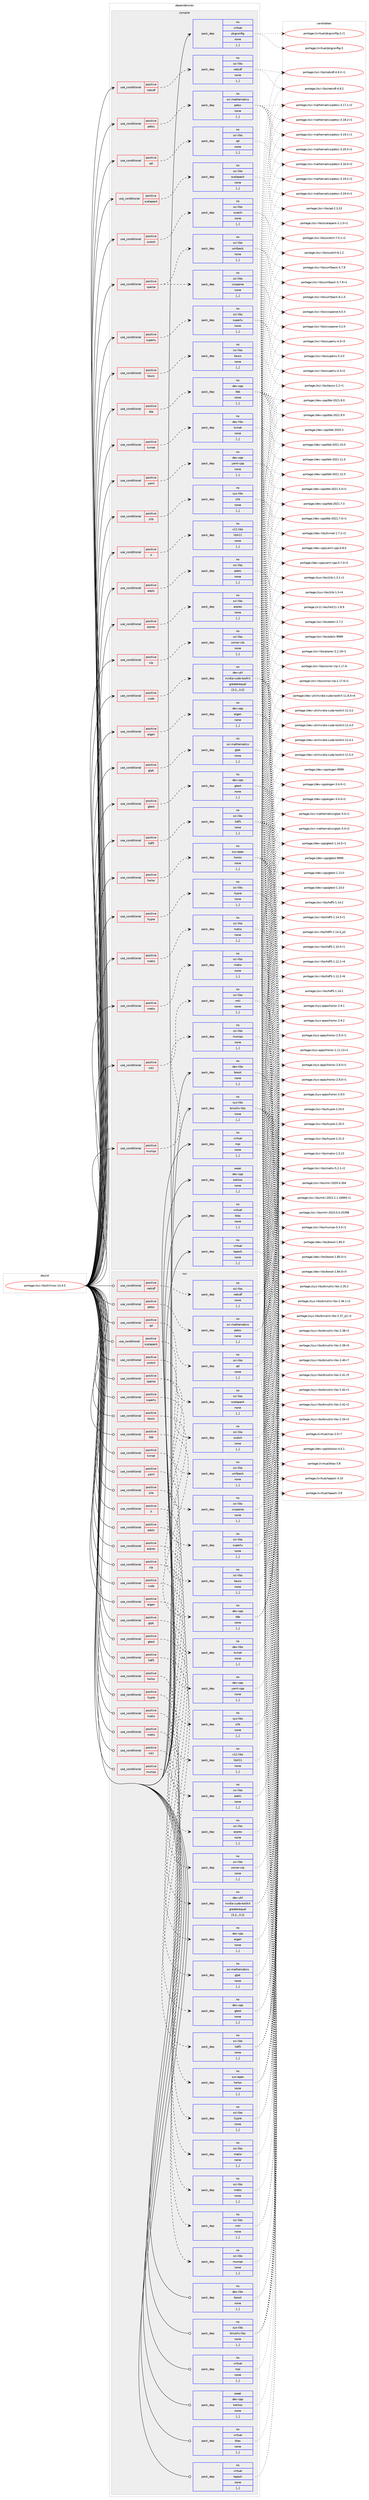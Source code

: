 digraph prolog {

# *************
# Graph options
# *************

newrank=true;
concentrate=true;
compound=true;
graph [rankdir=LR,fontname=Helvetica,fontsize=10,ranksep=1.5];#, ranksep=2.5, nodesep=0.2];
edge  [arrowhead=vee];
node  [fontname=Helvetica,fontsize=10];

# **********
# The ebuild
# **********

subgraph cluster_leftcol {
color=gray;
rank=same;
label=<<i>ebuild</i>>;
id [label="portage://sci-libs/trilinos-14.4.0", color=red, width=4, href="../sci-libs/trilinos-14.4.0.svg"];
}

# ****************
# The dependencies
# ****************

subgraph cluster_midcol {
color=gray;
label=<<i>dependencies</i>>;
subgraph cluster_compile {
fillcolor="#eeeeee";
style=filled;
label=<<i>compile</i>>;
subgraph cond104891 {
dependency396354 [label=<<TABLE BORDER="0" CELLBORDER="1" CELLSPACING="0" CELLPADDING="4"><TR><TD ROWSPAN="3" CELLPADDING="10">use_conditional</TD></TR><TR><TD>positive</TD></TR><TR><TD>X</TD></TR></TABLE>>, shape=none, color=red];
subgraph pack288656 {
dependency396355 [label=<<TABLE BORDER="0" CELLBORDER="1" CELLSPACING="0" CELLPADDING="4" WIDTH="220"><TR><TD ROWSPAN="6" CELLPADDING="30">pack_dep</TD></TR><TR><TD WIDTH="110">no</TD></TR><TR><TD>x11-libs</TD></TR><TR><TD>libX11</TD></TR><TR><TD>none</TD></TR><TR><TD>[,,]</TD></TR></TABLE>>, shape=none, color=blue];
}
dependency396354:e -> dependency396355:w [weight=20,style="dashed",arrowhead="vee"];
}
id:e -> dependency396354:w [weight=20,style="solid",arrowhead="vee"];
subgraph cond104892 {
dependency396356 [label=<<TABLE BORDER="0" CELLBORDER="1" CELLSPACING="0" CELLPADDING="4"><TR><TD ROWSPAN="3" CELLPADDING="10">use_conditional</TD></TR><TR><TD>positive</TD></TR><TR><TD>adolc</TD></TR></TABLE>>, shape=none, color=red];
subgraph pack288657 {
dependency396357 [label=<<TABLE BORDER="0" CELLBORDER="1" CELLSPACING="0" CELLPADDING="4" WIDTH="220"><TR><TD ROWSPAN="6" CELLPADDING="30">pack_dep</TD></TR><TR><TD WIDTH="110">no</TD></TR><TR><TD>sci-libs</TD></TR><TR><TD>adolc</TD></TR><TR><TD>none</TD></TR><TR><TD>[,,]</TD></TR></TABLE>>, shape=none, color=blue];
}
dependency396356:e -> dependency396357:w [weight=20,style="dashed",arrowhead="vee"];
}
id:e -> dependency396356:w [weight=20,style="solid",arrowhead="vee"];
subgraph cond104893 {
dependency396358 [label=<<TABLE BORDER="0" CELLBORDER="1" CELLSPACING="0" CELLPADDING="4"><TR><TD ROWSPAN="3" CELLPADDING="10">use_conditional</TD></TR><TR><TD>positive</TD></TR><TR><TD>arprec</TD></TR></TABLE>>, shape=none, color=red];
subgraph pack288658 {
dependency396359 [label=<<TABLE BORDER="0" CELLBORDER="1" CELLSPACING="0" CELLPADDING="4" WIDTH="220"><TR><TD ROWSPAN="6" CELLPADDING="30">pack_dep</TD></TR><TR><TD WIDTH="110">no</TD></TR><TR><TD>sci-libs</TD></TR><TR><TD>arprec</TD></TR><TR><TD>none</TD></TR><TR><TD>[,,]</TD></TR></TABLE>>, shape=none, color=blue];
}
dependency396358:e -> dependency396359:w [weight=20,style="dashed",arrowhead="vee"];
}
id:e -> dependency396358:w [weight=20,style="solid",arrowhead="vee"];
subgraph cond104894 {
dependency396360 [label=<<TABLE BORDER="0" CELLBORDER="1" CELLSPACING="0" CELLPADDING="4"><TR><TD ROWSPAN="3" CELLPADDING="10">use_conditional</TD></TR><TR><TD>positive</TD></TR><TR><TD>clp</TD></TR></TABLE>>, shape=none, color=red];
subgraph pack288659 {
dependency396361 [label=<<TABLE BORDER="0" CELLBORDER="1" CELLSPACING="0" CELLPADDING="4" WIDTH="220"><TR><TD ROWSPAN="6" CELLPADDING="30">pack_dep</TD></TR><TR><TD WIDTH="110">no</TD></TR><TR><TD>sci-libs</TD></TR><TR><TD>coinor-clp</TD></TR><TR><TD>none</TD></TR><TR><TD>[,,]</TD></TR></TABLE>>, shape=none, color=blue];
}
dependency396360:e -> dependency396361:w [weight=20,style="dashed",arrowhead="vee"];
}
id:e -> dependency396360:w [weight=20,style="solid",arrowhead="vee"];
subgraph cond104895 {
dependency396362 [label=<<TABLE BORDER="0" CELLBORDER="1" CELLSPACING="0" CELLPADDING="4"><TR><TD ROWSPAN="3" CELLPADDING="10">use_conditional</TD></TR><TR><TD>positive</TD></TR><TR><TD>cuda</TD></TR></TABLE>>, shape=none, color=red];
subgraph pack288660 {
dependency396363 [label=<<TABLE BORDER="0" CELLBORDER="1" CELLSPACING="0" CELLPADDING="4" WIDTH="220"><TR><TD ROWSPAN="6" CELLPADDING="30">pack_dep</TD></TR><TR><TD WIDTH="110">no</TD></TR><TR><TD>dev-util</TD></TR><TR><TD>nvidia-cuda-toolkit</TD></TR><TR><TD>greaterequal</TD></TR><TR><TD>[3.2,,,3.2]</TD></TR></TABLE>>, shape=none, color=blue];
}
dependency396362:e -> dependency396363:w [weight=20,style="dashed",arrowhead="vee"];
}
id:e -> dependency396362:w [weight=20,style="solid",arrowhead="vee"];
subgraph cond104896 {
dependency396364 [label=<<TABLE BORDER="0" CELLBORDER="1" CELLSPACING="0" CELLPADDING="4"><TR><TD ROWSPAN="3" CELLPADDING="10">use_conditional</TD></TR><TR><TD>positive</TD></TR><TR><TD>eigen</TD></TR></TABLE>>, shape=none, color=red];
subgraph pack288661 {
dependency396365 [label=<<TABLE BORDER="0" CELLBORDER="1" CELLSPACING="0" CELLPADDING="4" WIDTH="220"><TR><TD ROWSPAN="6" CELLPADDING="30">pack_dep</TD></TR><TR><TD WIDTH="110">no</TD></TR><TR><TD>dev-cpp</TD></TR><TR><TD>eigen</TD></TR><TR><TD>none</TD></TR><TR><TD>[,,]</TD></TR></TABLE>>, shape=none, color=blue];
}
dependency396364:e -> dependency396365:w [weight=20,style="dashed",arrowhead="vee"];
}
id:e -> dependency396364:w [weight=20,style="solid",arrowhead="vee"];
subgraph cond104897 {
dependency396366 [label=<<TABLE BORDER="0" CELLBORDER="1" CELLSPACING="0" CELLPADDING="4"><TR><TD ROWSPAN="3" CELLPADDING="10">use_conditional</TD></TR><TR><TD>positive</TD></TR><TR><TD>glpk</TD></TR></TABLE>>, shape=none, color=red];
subgraph pack288662 {
dependency396367 [label=<<TABLE BORDER="0" CELLBORDER="1" CELLSPACING="0" CELLPADDING="4" WIDTH="220"><TR><TD ROWSPAN="6" CELLPADDING="30">pack_dep</TD></TR><TR><TD WIDTH="110">no</TD></TR><TR><TD>sci-mathematics</TD></TR><TR><TD>glpk</TD></TR><TR><TD>none</TD></TR><TR><TD>[,,]</TD></TR></TABLE>>, shape=none, color=blue];
}
dependency396366:e -> dependency396367:w [weight=20,style="dashed",arrowhead="vee"];
}
id:e -> dependency396366:w [weight=20,style="solid",arrowhead="vee"];
subgraph cond104898 {
dependency396368 [label=<<TABLE BORDER="0" CELLBORDER="1" CELLSPACING="0" CELLPADDING="4"><TR><TD ROWSPAN="3" CELLPADDING="10">use_conditional</TD></TR><TR><TD>positive</TD></TR><TR><TD>gtest</TD></TR></TABLE>>, shape=none, color=red];
subgraph pack288663 {
dependency396369 [label=<<TABLE BORDER="0" CELLBORDER="1" CELLSPACING="0" CELLPADDING="4" WIDTH="220"><TR><TD ROWSPAN="6" CELLPADDING="30">pack_dep</TD></TR><TR><TD WIDTH="110">no</TD></TR><TR><TD>dev-cpp</TD></TR><TR><TD>gtest</TD></TR><TR><TD>none</TD></TR><TR><TD>[,,]</TD></TR></TABLE>>, shape=none, color=blue];
}
dependency396368:e -> dependency396369:w [weight=20,style="dashed",arrowhead="vee"];
}
id:e -> dependency396368:w [weight=20,style="solid",arrowhead="vee"];
subgraph cond104899 {
dependency396370 [label=<<TABLE BORDER="0" CELLBORDER="1" CELLSPACING="0" CELLPADDING="4"><TR><TD ROWSPAN="3" CELLPADDING="10">use_conditional</TD></TR><TR><TD>positive</TD></TR><TR><TD>hdf5</TD></TR></TABLE>>, shape=none, color=red];
subgraph pack288664 {
dependency396371 [label=<<TABLE BORDER="0" CELLBORDER="1" CELLSPACING="0" CELLPADDING="4" WIDTH="220"><TR><TD ROWSPAN="6" CELLPADDING="30">pack_dep</TD></TR><TR><TD WIDTH="110">no</TD></TR><TR><TD>sci-libs</TD></TR><TR><TD>hdf5</TD></TR><TR><TD>none</TD></TR><TR><TD>[,,]</TD></TR></TABLE>>, shape=none, color=blue];
}
dependency396370:e -> dependency396371:w [weight=20,style="dashed",arrowhead="vee"];
}
id:e -> dependency396370:w [weight=20,style="solid",arrowhead="vee"];
subgraph cond104900 {
dependency396372 [label=<<TABLE BORDER="0" CELLBORDER="1" CELLSPACING="0" CELLPADDING="4"><TR><TD ROWSPAN="3" CELLPADDING="10">use_conditional</TD></TR><TR><TD>positive</TD></TR><TR><TD>hwloc</TD></TR></TABLE>>, shape=none, color=red];
subgraph pack288665 {
dependency396373 [label=<<TABLE BORDER="0" CELLBORDER="1" CELLSPACING="0" CELLPADDING="4" WIDTH="220"><TR><TD ROWSPAN="6" CELLPADDING="30">pack_dep</TD></TR><TR><TD WIDTH="110">no</TD></TR><TR><TD>sys-apps</TD></TR><TR><TD>hwloc</TD></TR><TR><TD>none</TD></TR><TR><TD>[,,]</TD></TR></TABLE>>, shape=none, color=blue];
}
dependency396372:e -> dependency396373:w [weight=20,style="dashed",arrowhead="vee"];
}
id:e -> dependency396372:w [weight=20,style="solid",arrowhead="vee"];
subgraph cond104901 {
dependency396374 [label=<<TABLE BORDER="0" CELLBORDER="1" CELLSPACING="0" CELLPADDING="4"><TR><TD ROWSPAN="3" CELLPADDING="10">use_conditional</TD></TR><TR><TD>positive</TD></TR><TR><TD>hypre</TD></TR></TABLE>>, shape=none, color=red];
subgraph pack288666 {
dependency396375 [label=<<TABLE BORDER="0" CELLBORDER="1" CELLSPACING="0" CELLPADDING="4" WIDTH="220"><TR><TD ROWSPAN="6" CELLPADDING="30">pack_dep</TD></TR><TR><TD WIDTH="110">no</TD></TR><TR><TD>sci-libs</TD></TR><TR><TD>hypre</TD></TR><TR><TD>none</TD></TR><TR><TD>[,,]</TD></TR></TABLE>>, shape=none, color=blue];
}
dependency396374:e -> dependency396375:w [weight=20,style="dashed",arrowhead="vee"];
}
id:e -> dependency396374:w [weight=20,style="solid",arrowhead="vee"];
subgraph cond104902 {
dependency396376 [label=<<TABLE BORDER="0" CELLBORDER="1" CELLSPACING="0" CELLPADDING="4"><TR><TD ROWSPAN="3" CELLPADDING="10">use_conditional</TD></TR><TR><TD>positive</TD></TR><TR><TD>matio</TD></TR></TABLE>>, shape=none, color=red];
subgraph pack288667 {
dependency396377 [label=<<TABLE BORDER="0" CELLBORDER="1" CELLSPACING="0" CELLPADDING="4" WIDTH="220"><TR><TD ROWSPAN="6" CELLPADDING="30">pack_dep</TD></TR><TR><TD WIDTH="110">no</TD></TR><TR><TD>sci-libs</TD></TR><TR><TD>matio</TD></TR><TR><TD>none</TD></TR><TR><TD>[,,]</TD></TR></TABLE>>, shape=none, color=blue];
}
dependency396376:e -> dependency396377:w [weight=20,style="dashed",arrowhead="vee"];
}
id:e -> dependency396376:w [weight=20,style="solid",arrowhead="vee"];
subgraph cond104903 {
dependency396378 [label=<<TABLE BORDER="0" CELLBORDER="1" CELLSPACING="0" CELLPADDING="4"><TR><TD ROWSPAN="3" CELLPADDING="10">use_conditional</TD></TR><TR><TD>positive</TD></TR><TR><TD>metis</TD></TR></TABLE>>, shape=none, color=red];
subgraph pack288668 {
dependency396379 [label=<<TABLE BORDER="0" CELLBORDER="1" CELLSPACING="0" CELLPADDING="4" WIDTH="220"><TR><TD ROWSPAN="6" CELLPADDING="30">pack_dep</TD></TR><TR><TD WIDTH="110">no</TD></TR><TR><TD>sci-libs</TD></TR><TR><TD>metis</TD></TR><TR><TD>none</TD></TR><TR><TD>[,,]</TD></TR></TABLE>>, shape=none, color=blue];
}
dependency396378:e -> dependency396379:w [weight=20,style="dashed",arrowhead="vee"];
}
id:e -> dependency396378:w [weight=20,style="solid",arrowhead="vee"];
subgraph cond104904 {
dependency396380 [label=<<TABLE BORDER="0" CELLBORDER="1" CELLSPACING="0" CELLPADDING="4"><TR><TD ROWSPAN="3" CELLPADDING="10">use_conditional</TD></TR><TR><TD>positive</TD></TR><TR><TD>mkl</TD></TR></TABLE>>, shape=none, color=red];
subgraph pack288669 {
dependency396381 [label=<<TABLE BORDER="0" CELLBORDER="1" CELLSPACING="0" CELLPADDING="4" WIDTH="220"><TR><TD ROWSPAN="6" CELLPADDING="30">pack_dep</TD></TR><TR><TD WIDTH="110">no</TD></TR><TR><TD>sci-libs</TD></TR><TR><TD>mkl</TD></TR><TR><TD>none</TD></TR><TR><TD>[,,]</TD></TR></TABLE>>, shape=none, color=blue];
}
dependency396380:e -> dependency396381:w [weight=20,style="dashed",arrowhead="vee"];
}
id:e -> dependency396380:w [weight=20,style="solid",arrowhead="vee"];
subgraph cond104905 {
dependency396382 [label=<<TABLE BORDER="0" CELLBORDER="1" CELLSPACING="0" CELLPADDING="4"><TR><TD ROWSPAN="3" CELLPADDING="10">use_conditional</TD></TR><TR><TD>positive</TD></TR><TR><TD>mumps</TD></TR></TABLE>>, shape=none, color=red];
subgraph pack288670 {
dependency396383 [label=<<TABLE BORDER="0" CELLBORDER="1" CELLSPACING="0" CELLPADDING="4" WIDTH="220"><TR><TD ROWSPAN="6" CELLPADDING="30">pack_dep</TD></TR><TR><TD WIDTH="110">no</TD></TR><TR><TD>sci-libs</TD></TR><TR><TD>mumps</TD></TR><TR><TD>none</TD></TR><TR><TD>[,,]</TD></TR></TABLE>>, shape=none, color=blue];
}
dependency396382:e -> dependency396383:w [weight=20,style="dashed",arrowhead="vee"];
}
id:e -> dependency396382:w [weight=20,style="solid",arrowhead="vee"];
subgraph cond104906 {
dependency396384 [label=<<TABLE BORDER="0" CELLBORDER="1" CELLSPACING="0" CELLPADDING="4"><TR><TD ROWSPAN="3" CELLPADDING="10">use_conditional</TD></TR><TR><TD>positive</TD></TR><TR><TD>netcdf</TD></TR></TABLE>>, shape=none, color=red];
subgraph pack288671 {
dependency396385 [label=<<TABLE BORDER="0" CELLBORDER="1" CELLSPACING="0" CELLPADDING="4" WIDTH="220"><TR><TD ROWSPAN="6" CELLPADDING="30">pack_dep</TD></TR><TR><TD WIDTH="110">no</TD></TR><TR><TD>sci-libs</TD></TR><TR><TD>netcdf</TD></TR><TR><TD>none</TD></TR><TR><TD>[,,]</TD></TR></TABLE>>, shape=none, color=blue];
}
dependency396384:e -> dependency396385:w [weight=20,style="dashed",arrowhead="vee"];
}
id:e -> dependency396384:w [weight=20,style="solid",arrowhead="vee"];
subgraph cond104907 {
dependency396386 [label=<<TABLE BORDER="0" CELLBORDER="1" CELLSPACING="0" CELLPADDING="4"><TR><TD ROWSPAN="3" CELLPADDING="10">use_conditional</TD></TR><TR><TD>positive</TD></TR><TR><TD>petsc</TD></TR></TABLE>>, shape=none, color=red];
subgraph pack288672 {
dependency396387 [label=<<TABLE BORDER="0" CELLBORDER="1" CELLSPACING="0" CELLPADDING="4" WIDTH="220"><TR><TD ROWSPAN="6" CELLPADDING="30">pack_dep</TD></TR><TR><TD WIDTH="110">no</TD></TR><TR><TD>sci-mathematics</TD></TR><TR><TD>petsc</TD></TR><TR><TD>none</TD></TR><TR><TD>[,,]</TD></TR></TABLE>>, shape=none, color=blue];
}
dependency396386:e -> dependency396387:w [weight=20,style="dashed",arrowhead="vee"];
}
id:e -> dependency396386:w [weight=20,style="solid",arrowhead="vee"];
subgraph cond104908 {
dependency396388 [label=<<TABLE BORDER="0" CELLBORDER="1" CELLSPACING="0" CELLPADDING="4"><TR><TD ROWSPAN="3" CELLPADDING="10">use_conditional</TD></TR><TR><TD>positive</TD></TR><TR><TD>qd</TD></TR></TABLE>>, shape=none, color=red];
subgraph pack288673 {
dependency396389 [label=<<TABLE BORDER="0" CELLBORDER="1" CELLSPACING="0" CELLPADDING="4" WIDTH="220"><TR><TD ROWSPAN="6" CELLPADDING="30">pack_dep</TD></TR><TR><TD WIDTH="110">no</TD></TR><TR><TD>sci-libs</TD></TR><TR><TD>qd</TD></TR><TR><TD>none</TD></TR><TR><TD>[,,]</TD></TR></TABLE>>, shape=none, color=blue];
}
dependency396388:e -> dependency396389:w [weight=20,style="dashed",arrowhead="vee"];
}
id:e -> dependency396388:w [weight=20,style="solid",arrowhead="vee"];
subgraph cond104909 {
dependency396390 [label=<<TABLE BORDER="0" CELLBORDER="1" CELLSPACING="0" CELLPADDING="4"><TR><TD ROWSPAN="3" CELLPADDING="10">use_conditional</TD></TR><TR><TD>positive</TD></TR><TR><TD>scalapack</TD></TR></TABLE>>, shape=none, color=red];
subgraph pack288674 {
dependency396391 [label=<<TABLE BORDER="0" CELLBORDER="1" CELLSPACING="0" CELLPADDING="4" WIDTH="220"><TR><TD ROWSPAN="6" CELLPADDING="30">pack_dep</TD></TR><TR><TD WIDTH="110">no</TD></TR><TR><TD>sci-libs</TD></TR><TR><TD>scalapack</TD></TR><TR><TD>none</TD></TR><TR><TD>[,,]</TD></TR></TABLE>>, shape=none, color=blue];
}
dependency396390:e -> dependency396391:w [weight=20,style="dashed",arrowhead="vee"];
}
id:e -> dependency396390:w [weight=20,style="solid",arrowhead="vee"];
subgraph cond104910 {
dependency396392 [label=<<TABLE BORDER="0" CELLBORDER="1" CELLSPACING="0" CELLPADDING="4"><TR><TD ROWSPAN="3" CELLPADDING="10">use_conditional</TD></TR><TR><TD>positive</TD></TR><TR><TD>scotch</TD></TR></TABLE>>, shape=none, color=red];
subgraph pack288675 {
dependency396393 [label=<<TABLE BORDER="0" CELLBORDER="1" CELLSPACING="0" CELLPADDING="4" WIDTH="220"><TR><TD ROWSPAN="6" CELLPADDING="30">pack_dep</TD></TR><TR><TD WIDTH="110">no</TD></TR><TR><TD>sci-libs</TD></TR><TR><TD>scotch</TD></TR><TR><TD>none</TD></TR><TR><TD>[,,]</TD></TR></TABLE>>, shape=none, color=blue];
}
dependency396392:e -> dependency396393:w [weight=20,style="dashed",arrowhead="vee"];
}
id:e -> dependency396392:w [weight=20,style="solid",arrowhead="vee"];
subgraph cond104911 {
dependency396394 [label=<<TABLE BORDER="0" CELLBORDER="1" CELLSPACING="0" CELLPADDING="4"><TR><TD ROWSPAN="3" CELLPADDING="10">use_conditional</TD></TR><TR><TD>positive</TD></TR><TR><TD>sparse</TD></TR></TABLE>>, shape=none, color=red];
subgraph pack288676 {
dependency396395 [label=<<TABLE BORDER="0" CELLBORDER="1" CELLSPACING="0" CELLPADDING="4" WIDTH="220"><TR><TD ROWSPAN="6" CELLPADDING="30">pack_dep</TD></TR><TR><TD WIDTH="110">no</TD></TR><TR><TD>sci-libs</TD></TR><TR><TD>cxsparse</TD></TR><TR><TD>none</TD></TR><TR><TD>[,,]</TD></TR></TABLE>>, shape=none, color=blue];
}
dependency396394:e -> dependency396395:w [weight=20,style="dashed",arrowhead="vee"];
subgraph pack288677 {
dependency396396 [label=<<TABLE BORDER="0" CELLBORDER="1" CELLSPACING="0" CELLPADDING="4" WIDTH="220"><TR><TD ROWSPAN="6" CELLPADDING="30">pack_dep</TD></TR><TR><TD WIDTH="110">no</TD></TR><TR><TD>sci-libs</TD></TR><TR><TD>umfpack</TD></TR><TR><TD>none</TD></TR><TR><TD>[,,]</TD></TR></TABLE>>, shape=none, color=blue];
}
dependency396394:e -> dependency396396:w [weight=20,style="dashed",arrowhead="vee"];
}
id:e -> dependency396394:w [weight=20,style="solid",arrowhead="vee"];
subgraph cond104912 {
dependency396397 [label=<<TABLE BORDER="0" CELLBORDER="1" CELLSPACING="0" CELLPADDING="4"><TR><TD ROWSPAN="3" CELLPADDING="10">use_conditional</TD></TR><TR><TD>positive</TD></TR><TR><TD>superlu</TD></TR></TABLE>>, shape=none, color=red];
subgraph pack288678 {
dependency396398 [label=<<TABLE BORDER="0" CELLBORDER="1" CELLSPACING="0" CELLPADDING="4" WIDTH="220"><TR><TD ROWSPAN="6" CELLPADDING="30">pack_dep</TD></TR><TR><TD WIDTH="110">no</TD></TR><TR><TD>sci-libs</TD></TR><TR><TD>superlu</TD></TR><TR><TD>none</TD></TR><TR><TD>[,,]</TD></TR></TABLE>>, shape=none, color=blue];
}
dependency396397:e -> dependency396398:w [weight=20,style="dashed",arrowhead="vee"];
}
id:e -> dependency396397:w [weight=20,style="solid",arrowhead="vee"];
subgraph cond104913 {
dependency396399 [label=<<TABLE BORDER="0" CELLBORDER="1" CELLSPACING="0" CELLPADDING="4"><TR><TD ROWSPAN="3" CELLPADDING="10">use_conditional</TD></TR><TR><TD>positive</TD></TR><TR><TD>taucs</TD></TR></TABLE>>, shape=none, color=red];
subgraph pack288679 {
dependency396400 [label=<<TABLE BORDER="0" CELLBORDER="1" CELLSPACING="0" CELLPADDING="4" WIDTH="220"><TR><TD ROWSPAN="6" CELLPADDING="30">pack_dep</TD></TR><TR><TD WIDTH="110">no</TD></TR><TR><TD>sci-libs</TD></TR><TR><TD>taucs</TD></TR><TR><TD>none</TD></TR><TR><TD>[,,]</TD></TR></TABLE>>, shape=none, color=blue];
}
dependency396399:e -> dependency396400:w [weight=20,style="dashed",arrowhead="vee"];
}
id:e -> dependency396399:w [weight=20,style="solid",arrowhead="vee"];
subgraph cond104914 {
dependency396401 [label=<<TABLE BORDER="0" CELLBORDER="1" CELLSPACING="0" CELLPADDING="4"><TR><TD ROWSPAN="3" CELLPADDING="10">use_conditional</TD></TR><TR><TD>positive</TD></TR><TR><TD>tbb</TD></TR></TABLE>>, shape=none, color=red];
subgraph pack288680 {
dependency396402 [label=<<TABLE BORDER="0" CELLBORDER="1" CELLSPACING="0" CELLPADDING="4" WIDTH="220"><TR><TD ROWSPAN="6" CELLPADDING="30">pack_dep</TD></TR><TR><TD WIDTH="110">no</TD></TR><TR><TD>dev-cpp</TD></TR><TR><TD>tbb</TD></TR><TR><TD>none</TD></TR><TR><TD>[,,]</TD></TR></TABLE>>, shape=none, color=blue];
}
dependency396401:e -> dependency396402:w [weight=20,style="dashed",arrowhead="vee"];
}
id:e -> dependency396401:w [weight=20,style="solid",arrowhead="vee"];
subgraph cond104915 {
dependency396403 [label=<<TABLE BORDER="0" CELLBORDER="1" CELLSPACING="0" CELLPADDING="4"><TR><TD ROWSPAN="3" CELLPADDING="10">use_conditional</TD></TR><TR><TD>positive</TD></TR><TR><TD>tvmet</TD></TR></TABLE>>, shape=none, color=red];
subgraph pack288681 {
dependency396404 [label=<<TABLE BORDER="0" CELLBORDER="1" CELLSPACING="0" CELLPADDING="4" WIDTH="220"><TR><TD ROWSPAN="6" CELLPADDING="30">pack_dep</TD></TR><TR><TD WIDTH="110">no</TD></TR><TR><TD>dev-libs</TD></TR><TR><TD>tvmet</TD></TR><TR><TD>none</TD></TR><TR><TD>[,,]</TD></TR></TABLE>>, shape=none, color=blue];
}
dependency396403:e -> dependency396404:w [weight=20,style="dashed",arrowhead="vee"];
}
id:e -> dependency396403:w [weight=20,style="solid",arrowhead="vee"];
subgraph cond104916 {
dependency396405 [label=<<TABLE BORDER="0" CELLBORDER="1" CELLSPACING="0" CELLPADDING="4"><TR><TD ROWSPAN="3" CELLPADDING="10">use_conditional</TD></TR><TR><TD>positive</TD></TR><TR><TD>yaml</TD></TR></TABLE>>, shape=none, color=red];
subgraph pack288682 {
dependency396406 [label=<<TABLE BORDER="0" CELLBORDER="1" CELLSPACING="0" CELLPADDING="4" WIDTH="220"><TR><TD ROWSPAN="6" CELLPADDING="30">pack_dep</TD></TR><TR><TD WIDTH="110">no</TD></TR><TR><TD>dev-cpp</TD></TR><TR><TD>yaml-cpp</TD></TR><TR><TD>none</TD></TR><TR><TD>[,,]</TD></TR></TABLE>>, shape=none, color=blue];
}
dependency396405:e -> dependency396406:w [weight=20,style="dashed",arrowhead="vee"];
}
id:e -> dependency396405:w [weight=20,style="solid",arrowhead="vee"];
subgraph cond104917 {
dependency396407 [label=<<TABLE BORDER="0" CELLBORDER="1" CELLSPACING="0" CELLPADDING="4"><TR><TD ROWSPAN="3" CELLPADDING="10">use_conditional</TD></TR><TR><TD>positive</TD></TR><TR><TD>zlib</TD></TR></TABLE>>, shape=none, color=red];
subgraph pack288683 {
dependency396408 [label=<<TABLE BORDER="0" CELLBORDER="1" CELLSPACING="0" CELLPADDING="4" WIDTH="220"><TR><TD ROWSPAN="6" CELLPADDING="30">pack_dep</TD></TR><TR><TD WIDTH="110">no</TD></TR><TR><TD>sys-libs</TD></TR><TR><TD>zlib</TD></TR><TR><TD>none</TD></TR><TR><TD>[,,]</TD></TR></TABLE>>, shape=none, color=blue];
}
dependency396407:e -> dependency396408:w [weight=20,style="dashed",arrowhead="vee"];
}
id:e -> dependency396407:w [weight=20,style="solid",arrowhead="vee"];
subgraph pack288684 {
dependency396409 [label=<<TABLE BORDER="0" CELLBORDER="1" CELLSPACING="0" CELLPADDING="4" WIDTH="220"><TR><TD ROWSPAN="6" CELLPADDING="30">pack_dep</TD></TR><TR><TD WIDTH="110">no</TD></TR><TR><TD>dev-libs</TD></TR><TR><TD>boost</TD></TR><TR><TD>none</TD></TR><TR><TD>[,,]</TD></TR></TABLE>>, shape=none, color=blue];
}
id:e -> dependency396409:w [weight=20,style="solid",arrowhead="vee"];
subgraph pack288685 {
dependency396410 [label=<<TABLE BORDER="0" CELLBORDER="1" CELLSPACING="0" CELLPADDING="4" WIDTH="220"><TR><TD ROWSPAN="6" CELLPADDING="30">pack_dep</TD></TR><TR><TD WIDTH="110">no</TD></TR><TR><TD>sys-libs</TD></TR><TR><TD>binutils-libs</TD></TR><TR><TD>none</TD></TR><TR><TD>[,,]</TD></TR></TABLE>>, shape=none, color=blue];
}
id:e -> dependency396410:w [weight=20,style="solid",arrowhead="vee"];
subgraph pack288686 {
dependency396411 [label=<<TABLE BORDER="0" CELLBORDER="1" CELLSPACING="0" CELLPADDING="4" WIDTH="220"><TR><TD ROWSPAN="6" CELLPADDING="30">pack_dep</TD></TR><TR><TD WIDTH="110">no</TD></TR><TR><TD>virtual</TD></TR><TR><TD>blas</TD></TR><TR><TD>none</TD></TR><TR><TD>[,,]</TD></TR></TABLE>>, shape=none, color=blue];
}
id:e -> dependency396411:w [weight=20,style="solid",arrowhead="vee"];
subgraph pack288687 {
dependency396412 [label=<<TABLE BORDER="0" CELLBORDER="1" CELLSPACING="0" CELLPADDING="4" WIDTH="220"><TR><TD ROWSPAN="6" CELLPADDING="30">pack_dep</TD></TR><TR><TD WIDTH="110">no</TD></TR><TR><TD>virtual</TD></TR><TR><TD>lapack</TD></TR><TR><TD>none</TD></TR><TR><TD>[,,]</TD></TR></TABLE>>, shape=none, color=blue];
}
id:e -> dependency396412:w [weight=20,style="solid",arrowhead="vee"];
subgraph pack288688 {
dependency396413 [label=<<TABLE BORDER="0" CELLBORDER="1" CELLSPACING="0" CELLPADDING="4" WIDTH="220"><TR><TD ROWSPAN="6" CELLPADDING="30">pack_dep</TD></TR><TR><TD WIDTH="110">no</TD></TR><TR><TD>virtual</TD></TR><TR><TD>mpi</TD></TR><TR><TD>none</TD></TR><TR><TD>[,,]</TD></TR></TABLE>>, shape=none, color=blue];
}
id:e -> dependency396413:w [weight=20,style="solid",arrowhead="vee"];
subgraph pack288689 {
dependency396414 [label=<<TABLE BORDER="0" CELLBORDER="1" CELLSPACING="0" CELLPADDING="4" WIDTH="220"><TR><TD ROWSPAN="6" CELLPADDING="30">pack_dep</TD></TR><TR><TD WIDTH="110">no</TD></TR><TR><TD>virtual</TD></TR><TR><TD>pkgconfig</TD></TR><TR><TD>none</TD></TR><TR><TD>[,,]</TD></TR></TABLE>>, shape=none, color=blue];
}
id:e -> dependency396414:w [weight=20,style="solid",arrowhead="vee"];
subgraph pack288690 {
dependency396415 [label=<<TABLE BORDER="0" CELLBORDER="1" CELLSPACING="0" CELLPADDING="4" WIDTH="220"><TR><TD ROWSPAN="6" CELLPADDING="30">pack_dep</TD></TR><TR><TD WIDTH="110">weak</TD></TR><TR><TD>dev-cpp</TD></TR><TR><TD>kokkos</TD></TR><TR><TD>none</TD></TR><TR><TD>[,,]</TD></TR></TABLE>>, shape=none, color=blue];
}
id:e -> dependency396415:w [weight=20,style="solid",arrowhead="vee"];
}
subgraph cluster_compileandrun {
fillcolor="#eeeeee";
style=filled;
label=<<i>compile and run</i>>;
}
subgraph cluster_run {
fillcolor="#eeeeee";
style=filled;
label=<<i>run</i>>;
subgraph cond104918 {
dependency396416 [label=<<TABLE BORDER="0" CELLBORDER="1" CELLSPACING="0" CELLPADDING="4"><TR><TD ROWSPAN="3" CELLPADDING="10">use_conditional</TD></TR><TR><TD>positive</TD></TR><TR><TD>X</TD></TR></TABLE>>, shape=none, color=red];
subgraph pack288691 {
dependency396417 [label=<<TABLE BORDER="0" CELLBORDER="1" CELLSPACING="0" CELLPADDING="4" WIDTH="220"><TR><TD ROWSPAN="6" CELLPADDING="30">pack_dep</TD></TR><TR><TD WIDTH="110">no</TD></TR><TR><TD>x11-libs</TD></TR><TR><TD>libX11</TD></TR><TR><TD>none</TD></TR><TR><TD>[,,]</TD></TR></TABLE>>, shape=none, color=blue];
}
dependency396416:e -> dependency396417:w [weight=20,style="dashed",arrowhead="vee"];
}
id:e -> dependency396416:w [weight=20,style="solid",arrowhead="odot"];
subgraph cond104919 {
dependency396418 [label=<<TABLE BORDER="0" CELLBORDER="1" CELLSPACING="0" CELLPADDING="4"><TR><TD ROWSPAN="3" CELLPADDING="10">use_conditional</TD></TR><TR><TD>positive</TD></TR><TR><TD>adolc</TD></TR></TABLE>>, shape=none, color=red];
subgraph pack288692 {
dependency396419 [label=<<TABLE BORDER="0" CELLBORDER="1" CELLSPACING="0" CELLPADDING="4" WIDTH="220"><TR><TD ROWSPAN="6" CELLPADDING="30">pack_dep</TD></TR><TR><TD WIDTH="110">no</TD></TR><TR><TD>sci-libs</TD></TR><TR><TD>adolc</TD></TR><TR><TD>none</TD></TR><TR><TD>[,,]</TD></TR></TABLE>>, shape=none, color=blue];
}
dependency396418:e -> dependency396419:w [weight=20,style="dashed",arrowhead="vee"];
}
id:e -> dependency396418:w [weight=20,style="solid",arrowhead="odot"];
subgraph cond104920 {
dependency396420 [label=<<TABLE BORDER="0" CELLBORDER="1" CELLSPACING="0" CELLPADDING="4"><TR><TD ROWSPAN="3" CELLPADDING="10">use_conditional</TD></TR><TR><TD>positive</TD></TR><TR><TD>arprec</TD></TR></TABLE>>, shape=none, color=red];
subgraph pack288693 {
dependency396421 [label=<<TABLE BORDER="0" CELLBORDER="1" CELLSPACING="0" CELLPADDING="4" WIDTH="220"><TR><TD ROWSPAN="6" CELLPADDING="30">pack_dep</TD></TR><TR><TD WIDTH="110">no</TD></TR><TR><TD>sci-libs</TD></TR><TR><TD>arprec</TD></TR><TR><TD>none</TD></TR><TR><TD>[,,]</TD></TR></TABLE>>, shape=none, color=blue];
}
dependency396420:e -> dependency396421:w [weight=20,style="dashed",arrowhead="vee"];
}
id:e -> dependency396420:w [weight=20,style="solid",arrowhead="odot"];
subgraph cond104921 {
dependency396422 [label=<<TABLE BORDER="0" CELLBORDER="1" CELLSPACING="0" CELLPADDING="4"><TR><TD ROWSPAN="3" CELLPADDING="10">use_conditional</TD></TR><TR><TD>positive</TD></TR><TR><TD>clp</TD></TR></TABLE>>, shape=none, color=red];
subgraph pack288694 {
dependency396423 [label=<<TABLE BORDER="0" CELLBORDER="1" CELLSPACING="0" CELLPADDING="4" WIDTH="220"><TR><TD ROWSPAN="6" CELLPADDING="30">pack_dep</TD></TR><TR><TD WIDTH="110">no</TD></TR><TR><TD>sci-libs</TD></TR><TR><TD>coinor-clp</TD></TR><TR><TD>none</TD></TR><TR><TD>[,,]</TD></TR></TABLE>>, shape=none, color=blue];
}
dependency396422:e -> dependency396423:w [weight=20,style="dashed",arrowhead="vee"];
}
id:e -> dependency396422:w [weight=20,style="solid",arrowhead="odot"];
subgraph cond104922 {
dependency396424 [label=<<TABLE BORDER="0" CELLBORDER="1" CELLSPACING="0" CELLPADDING="4"><TR><TD ROWSPAN="3" CELLPADDING="10">use_conditional</TD></TR><TR><TD>positive</TD></TR><TR><TD>cuda</TD></TR></TABLE>>, shape=none, color=red];
subgraph pack288695 {
dependency396425 [label=<<TABLE BORDER="0" CELLBORDER="1" CELLSPACING="0" CELLPADDING="4" WIDTH="220"><TR><TD ROWSPAN="6" CELLPADDING="30">pack_dep</TD></TR><TR><TD WIDTH="110">no</TD></TR><TR><TD>dev-util</TD></TR><TR><TD>nvidia-cuda-toolkit</TD></TR><TR><TD>greaterequal</TD></TR><TR><TD>[3.2,,,3.2]</TD></TR></TABLE>>, shape=none, color=blue];
}
dependency396424:e -> dependency396425:w [weight=20,style="dashed",arrowhead="vee"];
}
id:e -> dependency396424:w [weight=20,style="solid",arrowhead="odot"];
subgraph cond104923 {
dependency396426 [label=<<TABLE BORDER="0" CELLBORDER="1" CELLSPACING="0" CELLPADDING="4"><TR><TD ROWSPAN="3" CELLPADDING="10">use_conditional</TD></TR><TR><TD>positive</TD></TR><TR><TD>eigen</TD></TR></TABLE>>, shape=none, color=red];
subgraph pack288696 {
dependency396427 [label=<<TABLE BORDER="0" CELLBORDER="1" CELLSPACING="0" CELLPADDING="4" WIDTH="220"><TR><TD ROWSPAN="6" CELLPADDING="30">pack_dep</TD></TR><TR><TD WIDTH="110">no</TD></TR><TR><TD>dev-cpp</TD></TR><TR><TD>eigen</TD></TR><TR><TD>none</TD></TR><TR><TD>[,,]</TD></TR></TABLE>>, shape=none, color=blue];
}
dependency396426:e -> dependency396427:w [weight=20,style="dashed",arrowhead="vee"];
}
id:e -> dependency396426:w [weight=20,style="solid",arrowhead="odot"];
subgraph cond104924 {
dependency396428 [label=<<TABLE BORDER="0" CELLBORDER="1" CELLSPACING="0" CELLPADDING="4"><TR><TD ROWSPAN="3" CELLPADDING="10">use_conditional</TD></TR><TR><TD>positive</TD></TR><TR><TD>glpk</TD></TR></TABLE>>, shape=none, color=red];
subgraph pack288697 {
dependency396429 [label=<<TABLE BORDER="0" CELLBORDER="1" CELLSPACING="0" CELLPADDING="4" WIDTH="220"><TR><TD ROWSPAN="6" CELLPADDING="30">pack_dep</TD></TR><TR><TD WIDTH="110">no</TD></TR><TR><TD>sci-mathematics</TD></TR><TR><TD>glpk</TD></TR><TR><TD>none</TD></TR><TR><TD>[,,]</TD></TR></TABLE>>, shape=none, color=blue];
}
dependency396428:e -> dependency396429:w [weight=20,style="dashed",arrowhead="vee"];
}
id:e -> dependency396428:w [weight=20,style="solid",arrowhead="odot"];
subgraph cond104925 {
dependency396430 [label=<<TABLE BORDER="0" CELLBORDER="1" CELLSPACING="0" CELLPADDING="4"><TR><TD ROWSPAN="3" CELLPADDING="10">use_conditional</TD></TR><TR><TD>positive</TD></TR><TR><TD>gtest</TD></TR></TABLE>>, shape=none, color=red];
subgraph pack288698 {
dependency396431 [label=<<TABLE BORDER="0" CELLBORDER="1" CELLSPACING="0" CELLPADDING="4" WIDTH="220"><TR><TD ROWSPAN="6" CELLPADDING="30">pack_dep</TD></TR><TR><TD WIDTH="110">no</TD></TR><TR><TD>dev-cpp</TD></TR><TR><TD>gtest</TD></TR><TR><TD>none</TD></TR><TR><TD>[,,]</TD></TR></TABLE>>, shape=none, color=blue];
}
dependency396430:e -> dependency396431:w [weight=20,style="dashed",arrowhead="vee"];
}
id:e -> dependency396430:w [weight=20,style="solid",arrowhead="odot"];
subgraph cond104926 {
dependency396432 [label=<<TABLE BORDER="0" CELLBORDER="1" CELLSPACING="0" CELLPADDING="4"><TR><TD ROWSPAN="3" CELLPADDING="10">use_conditional</TD></TR><TR><TD>positive</TD></TR><TR><TD>hdf5</TD></TR></TABLE>>, shape=none, color=red];
subgraph pack288699 {
dependency396433 [label=<<TABLE BORDER="0" CELLBORDER="1" CELLSPACING="0" CELLPADDING="4" WIDTH="220"><TR><TD ROWSPAN="6" CELLPADDING="30">pack_dep</TD></TR><TR><TD WIDTH="110">no</TD></TR><TR><TD>sci-libs</TD></TR><TR><TD>hdf5</TD></TR><TR><TD>none</TD></TR><TR><TD>[,,]</TD></TR></TABLE>>, shape=none, color=blue];
}
dependency396432:e -> dependency396433:w [weight=20,style="dashed",arrowhead="vee"];
}
id:e -> dependency396432:w [weight=20,style="solid",arrowhead="odot"];
subgraph cond104927 {
dependency396434 [label=<<TABLE BORDER="0" CELLBORDER="1" CELLSPACING="0" CELLPADDING="4"><TR><TD ROWSPAN="3" CELLPADDING="10">use_conditional</TD></TR><TR><TD>positive</TD></TR><TR><TD>hwloc</TD></TR></TABLE>>, shape=none, color=red];
subgraph pack288700 {
dependency396435 [label=<<TABLE BORDER="0" CELLBORDER="1" CELLSPACING="0" CELLPADDING="4" WIDTH="220"><TR><TD ROWSPAN="6" CELLPADDING="30">pack_dep</TD></TR><TR><TD WIDTH="110">no</TD></TR><TR><TD>sys-apps</TD></TR><TR><TD>hwloc</TD></TR><TR><TD>none</TD></TR><TR><TD>[,,]</TD></TR></TABLE>>, shape=none, color=blue];
}
dependency396434:e -> dependency396435:w [weight=20,style="dashed",arrowhead="vee"];
}
id:e -> dependency396434:w [weight=20,style="solid",arrowhead="odot"];
subgraph cond104928 {
dependency396436 [label=<<TABLE BORDER="0" CELLBORDER="1" CELLSPACING="0" CELLPADDING="4"><TR><TD ROWSPAN="3" CELLPADDING="10">use_conditional</TD></TR><TR><TD>positive</TD></TR><TR><TD>hypre</TD></TR></TABLE>>, shape=none, color=red];
subgraph pack288701 {
dependency396437 [label=<<TABLE BORDER="0" CELLBORDER="1" CELLSPACING="0" CELLPADDING="4" WIDTH="220"><TR><TD ROWSPAN="6" CELLPADDING="30">pack_dep</TD></TR><TR><TD WIDTH="110">no</TD></TR><TR><TD>sci-libs</TD></TR><TR><TD>hypre</TD></TR><TR><TD>none</TD></TR><TR><TD>[,,]</TD></TR></TABLE>>, shape=none, color=blue];
}
dependency396436:e -> dependency396437:w [weight=20,style="dashed",arrowhead="vee"];
}
id:e -> dependency396436:w [weight=20,style="solid",arrowhead="odot"];
subgraph cond104929 {
dependency396438 [label=<<TABLE BORDER="0" CELLBORDER="1" CELLSPACING="0" CELLPADDING="4"><TR><TD ROWSPAN="3" CELLPADDING="10">use_conditional</TD></TR><TR><TD>positive</TD></TR><TR><TD>matio</TD></TR></TABLE>>, shape=none, color=red];
subgraph pack288702 {
dependency396439 [label=<<TABLE BORDER="0" CELLBORDER="1" CELLSPACING="0" CELLPADDING="4" WIDTH="220"><TR><TD ROWSPAN="6" CELLPADDING="30">pack_dep</TD></TR><TR><TD WIDTH="110">no</TD></TR><TR><TD>sci-libs</TD></TR><TR><TD>matio</TD></TR><TR><TD>none</TD></TR><TR><TD>[,,]</TD></TR></TABLE>>, shape=none, color=blue];
}
dependency396438:e -> dependency396439:w [weight=20,style="dashed",arrowhead="vee"];
}
id:e -> dependency396438:w [weight=20,style="solid",arrowhead="odot"];
subgraph cond104930 {
dependency396440 [label=<<TABLE BORDER="0" CELLBORDER="1" CELLSPACING="0" CELLPADDING="4"><TR><TD ROWSPAN="3" CELLPADDING="10">use_conditional</TD></TR><TR><TD>positive</TD></TR><TR><TD>metis</TD></TR></TABLE>>, shape=none, color=red];
subgraph pack288703 {
dependency396441 [label=<<TABLE BORDER="0" CELLBORDER="1" CELLSPACING="0" CELLPADDING="4" WIDTH="220"><TR><TD ROWSPAN="6" CELLPADDING="30">pack_dep</TD></TR><TR><TD WIDTH="110">no</TD></TR><TR><TD>sci-libs</TD></TR><TR><TD>metis</TD></TR><TR><TD>none</TD></TR><TR><TD>[,,]</TD></TR></TABLE>>, shape=none, color=blue];
}
dependency396440:e -> dependency396441:w [weight=20,style="dashed",arrowhead="vee"];
}
id:e -> dependency396440:w [weight=20,style="solid",arrowhead="odot"];
subgraph cond104931 {
dependency396442 [label=<<TABLE BORDER="0" CELLBORDER="1" CELLSPACING="0" CELLPADDING="4"><TR><TD ROWSPAN="3" CELLPADDING="10">use_conditional</TD></TR><TR><TD>positive</TD></TR><TR><TD>mkl</TD></TR></TABLE>>, shape=none, color=red];
subgraph pack288704 {
dependency396443 [label=<<TABLE BORDER="0" CELLBORDER="1" CELLSPACING="0" CELLPADDING="4" WIDTH="220"><TR><TD ROWSPAN="6" CELLPADDING="30">pack_dep</TD></TR><TR><TD WIDTH="110">no</TD></TR><TR><TD>sci-libs</TD></TR><TR><TD>mkl</TD></TR><TR><TD>none</TD></TR><TR><TD>[,,]</TD></TR></TABLE>>, shape=none, color=blue];
}
dependency396442:e -> dependency396443:w [weight=20,style="dashed",arrowhead="vee"];
}
id:e -> dependency396442:w [weight=20,style="solid",arrowhead="odot"];
subgraph cond104932 {
dependency396444 [label=<<TABLE BORDER="0" CELLBORDER="1" CELLSPACING="0" CELLPADDING="4"><TR><TD ROWSPAN="3" CELLPADDING="10">use_conditional</TD></TR><TR><TD>positive</TD></TR><TR><TD>mumps</TD></TR></TABLE>>, shape=none, color=red];
subgraph pack288705 {
dependency396445 [label=<<TABLE BORDER="0" CELLBORDER="1" CELLSPACING="0" CELLPADDING="4" WIDTH="220"><TR><TD ROWSPAN="6" CELLPADDING="30">pack_dep</TD></TR><TR><TD WIDTH="110">no</TD></TR><TR><TD>sci-libs</TD></TR><TR><TD>mumps</TD></TR><TR><TD>none</TD></TR><TR><TD>[,,]</TD></TR></TABLE>>, shape=none, color=blue];
}
dependency396444:e -> dependency396445:w [weight=20,style="dashed",arrowhead="vee"];
}
id:e -> dependency396444:w [weight=20,style="solid",arrowhead="odot"];
subgraph cond104933 {
dependency396446 [label=<<TABLE BORDER="0" CELLBORDER="1" CELLSPACING="0" CELLPADDING="4"><TR><TD ROWSPAN="3" CELLPADDING="10">use_conditional</TD></TR><TR><TD>positive</TD></TR><TR><TD>netcdf</TD></TR></TABLE>>, shape=none, color=red];
subgraph pack288706 {
dependency396447 [label=<<TABLE BORDER="0" CELLBORDER="1" CELLSPACING="0" CELLPADDING="4" WIDTH="220"><TR><TD ROWSPAN="6" CELLPADDING="30">pack_dep</TD></TR><TR><TD WIDTH="110">no</TD></TR><TR><TD>sci-libs</TD></TR><TR><TD>netcdf</TD></TR><TR><TD>none</TD></TR><TR><TD>[,,]</TD></TR></TABLE>>, shape=none, color=blue];
}
dependency396446:e -> dependency396447:w [weight=20,style="dashed",arrowhead="vee"];
}
id:e -> dependency396446:w [weight=20,style="solid",arrowhead="odot"];
subgraph cond104934 {
dependency396448 [label=<<TABLE BORDER="0" CELLBORDER="1" CELLSPACING="0" CELLPADDING="4"><TR><TD ROWSPAN="3" CELLPADDING="10">use_conditional</TD></TR><TR><TD>positive</TD></TR><TR><TD>petsc</TD></TR></TABLE>>, shape=none, color=red];
subgraph pack288707 {
dependency396449 [label=<<TABLE BORDER="0" CELLBORDER="1" CELLSPACING="0" CELLPADDING="4" WIDTH="220"><TR><TD ROWSPAN="6" CELLPADDING="30">pack_dep</TD></TR><TR><TD WIDTH="110">no</TD></TR><TR><TD>sci-mathematics</TD></TR><TR><TD>petsc</TD></TR><TR><TD>none</TD></TR><TR><TD>[,,]</TD></TR></TABLE>>, shape=none, color=blue];
}
dependency396448:e -> dependency396449:w [weight=20,style="dashed",arrowhead="vee"];
}
id:e -> dependency396448:w [weight=20,style="solid",arrowhead="odot"];
subgraph cond104935 {
dependency396450 [label=<<TABLE BORDER="0" CELLBORDER="1" CELLSPACING="0" CELLPADDING="4"><TR><TD ROWSPAN="3" CELLPADDING="10">use_conditional</TD></TR><TR><TD>positive</TD></TR><TR><TD>qd</TD></TR></TABLE>>, shape=none, color=red];
subgraph pack288708 {
dependency396451 [label=<<TABLE BORDER="0" CELLBORDER="1" CELLSPACING="0" CELLPADDING="4" WIDTH="220"><TR><TD ROWSPAN="6" CELLPADDING="30">pack_dep</TD></TR><TR><TD WIDTH="110">no</TD></TR><TR><TD>sci-libs</TD></TR><TR><TD>qd</TD></TR><TR><TD>none</TD></TR><TR><TD>[,,]</TD></TR></TABLE>>, shape=none, color=blue];
}
dependency396450:e -> dependency396451:w [weight=20,style="dashed",arrowhead="vee"];
}
id:e -> dependency396450:w [weight=20,style="solid",arrowhead="odot"];
subgraph cond104936 {
dependency396452 [label=<<TABLE BORDER="0" CELLBORDER="1" CELLSPACING="0" CELLPADDING="4"><TR><TD ROWSPAN="3" CELLPADDING="10">use_conditional</TD></TR><TR><TD>positive</TD></TR><TR><TD>scalapack</TD></TR></TABLE>>, shape=none, color=red];
subgraph pack288709 {
dependency396453 [label=<<TABLE BORDER="0" CELLBORDER="1" CELLSPACING="0" CELLPADDING="4" WIDTH="220"><TR><TD ROWSPAN="6" CELLPADDING="30">pack_dep</TD></TR><TR><TD WIDTH="110">no</TD></TR><TR><TD>sci-libs</TD></TR><TR><TD>scalapack</TD></TR><TR><TD>none</TD></TR><TR><TD>[,,]</TD></TR></TABLE>>, shape=none, color=blue];
}
dependency396452:e -> dependency396453:w [weight=20,style="dashed",arrowhead="vee"];
}
id:e -> dependency396452:w [weight=20,style="solid",arrowhead="odot"];
subgraph cond104937 {
dependency396454 [label=<<TABLE BORDER="0" CELLBORDER="1" CELLSPACING="0" CELLPADDING="4"><TR><TD ROWSPAN="3" CELLPADDING="10">use_conditional</TD></TR><TR><TD>positive</TD></TR><TR><TD>scotch</TD></TR></TABLE>>, shape=none, color=red];
subgraph pack288710 {
dependency396455 [label=<<TABLE BORDER="0" CELLBORDER="1" CELLSPACING="0" CELLPADDING="4" WIDTH="220"><TR><TD ROWSPAN="6" CELLPADDING="30">pack_dep</TD></TR><TR><TD WIDTH="110">no</TD></TR><TR><TD>sci-libs</TD></TR><TR><TD>scotch</TD></TR><TR><TD>none</TD></TR><TR><TD>[,,]</TD></TR></TABLE>>, shape=none, color=blue];
}
dependency396454:e -> dependency396455:w [weight=20,style="dashed",arrowhead="vee"];
}
id:e -> dependency396454:w [weight=20,style="solid",arrowhead="odot"];
subgraph cond104938 {
dependency396456 [label=<<TABLE BORDER="0" CELLBORDER="1" CELLSPACING="0" CELLPADDING="4"><TR><TD ROWSPAN="3" CELLPADDING="10">use_conditional</TD></TR><TR><TD>positive</TD></TR><TR><TD>sparse</TD></TR></TABLE>>, shape=none, color=red];
subgraph pack288711 {
dependency396457 [label=<<TABLE BORDER="0" CELLBORDER="1" CELLSPACING="0" CELLPADDING="4" WIDTH="220"><TR><TD ROWSPAN="6" CELLPADDING="30">pack_dep</TD></TR><TR><TD WIDTH="110">no</TD></TR><TR><TD>sci-libs</TD></TR><TR><TD>cxsparse</TD></TR><TR><TD>none</TD></TR><TR><TD>[,,]</TD></TR></TABLE>>, shape=none, color=blue];
}
dependency396456:e -> dependency396457:w [weight=20,style="dashed",arrowhead="vee"];
subgraph pack288712 {
dependency396458 [label=<<TABLE BORDER="0" CELLBORDER="1" CELLSPACING="0" CELLPADDING="4" WIDTH="220"><TR><TD ROWSPAN="6" CELLPADDING="30">pack_dep</TD></TR><TR><TD WIDTH="110">no</TD></TR><TR><TD>sci-libs</TD></TR><TR><TD>umfpack</TD></TR><TR><TD>none</TD></TR><TR><TD>[,,]</TD></TR></TABLE>>, shape=none, color=blue];
}
dependency396456:e -> dependency396458:w [weight=20,style="dashed",arrowhead="vee"];
}
id:e -> dependency396456:w [weight=20,style="solid",arrowhead="odot"];
subgraph cond104939 {
dependency396459 [label=<<TABLE BORDER="0" CELLBORDER="1" CELLSPACING="0" CELLPADDING="4"><TR><TD ROWSPAN="3" CELLPADDING="10">use_conditional</TD></TR><TR><TD>positive</TD></TR><TR><TD>superlu</TD></TR></TABLE>>, shape=none, color=red];
subgraph pack288713 {
dependency396460 [label=<<TABLE BORDER="0" CELLBORDER="1" CELLSPACING="0" CELLPADDING="4" WIDTH="220"><TR><TD ROWSPAN="6" CELLPADDING="30">pack_dep</TD></TR><TR><TD WIDTH="110">no</TD></TR><TR><TD>sci-libs</TD></TR><TR><TD>superlu</TD></TR><TR><TD>none</TD></TR><TR><TD>[,,]</TD></TR></TABLE>>, shape=none, color=blue];
}
dependency396459:e -> dependency396460:w [weight=20,style="dashed",arrowhead="vee"];
}
id:e -> dependency396459:w [weight=20,style="solid",arrowhead="odot"];
subgraph cond104940 {
dependency396461 [label=<<TABLE BORDER="0" CELLBORDER="1" CELLSPACING="0" CELLPADDING="4"><TR><TD ROWSPAN="3" CELLPADDING="10">use_conditional</TD></TR><TR><TD>positive</TD></TR><TR><TD>taucs</TD></TR></TABLE>>, shape=none, color=red];
subgraph pack288714 {
dependency396462 [label=<<TABLE BORDER="0" CELLBORDER="1" CELLSPACING="0" CELLPADDING="4" WIDTH="220"><TR><TD ROWSPAN="6" CELLPADDING="30">pack_dep</TD></TR><TR><TD WIDTH="110">no</TD></TR><TR><TD>sci-libs</TD></TR><TR><TD>taucs</TD></TR><TR><TD>none</TD></TR><TR><TD>[,,]</TD></TR></TABLE>>, shape=none, color=blue];
}
dependency396461:e -> dependency396462:w [weight=20,style="dashed",arrowhead="vee"];
}
id:e -> dependency396461:w [weight=20,style="solid",arrowhead="odot"];
subgraph cond104941 {
dependency396463 [label=<<TABLE BORDER="0" CELLBORDER="1" CELLSPACING="0" CELLPADDING="4"><TR><TD ROWSPAN="3" CELLPADDING="10">use_conditional</TD></TR><TR><TD>positive</TD></TR><TR><TD>tbb</TD></TR></TABLE>>, shape=none, color=red];
subgraph pack288715 {
dependency396464 [label=<<TABLE BORDER="0" CELLBORDER="1" CELLSPACING="0" CELLPADDING="4" WIDTH="220"><TR><TD ROWSPAN="6" CELLPADDING="30">pack_dep</TD></TR><TR><TD WIDTH="110">no</TD></TR><TR><TD>dev-cpp</TD></TR><TR><TD>tbb</TD></TR><TR><TD>none</TD></TR><TR><TD>[,,]</TD></TR></TABLE>>, shape=none, color=blue];
}
dependency396463:e -> dependency396464:w [weight=20,style="dashed",arrowhead="vee"];
}
id:e -> dependency396463:w [weight=20,style="solid",arrowhead="odot"];
subgraph cond104942 {
dependency396465 [label=<<TABLE BORDER="0" CELLBORDER="1" CELLSPACING="0" CELLPADDING="4"><TR><TD ROWSPAN="3" CELLPADDING="10">use_conditional</TD></TR><TR><TD>positive</TD></TR><TR><TD>tvmet</TD></TR></TABLE>>, shape=none, color=red];
subgraph pack288716 {
dependency396466 [label=<<TABLE BORDER="0" CELLBORDER="1" CELLSPACING="0" CELLPADDING="4" WIDTH="220"><TR><TD ROWSPAN="6" CELLPADDING="30">pack_dep</TD></TR><TR><TD WIDTH="110">no</TD></TR><TR><TD>dev-libs</TD></TR><TR><TD>tvmet</TD></TR><TR><TD>none</TD></TR><TR><TD>[,,]</TD></TR></TABLE>>, shape=none, color=blue];
}
dependency396465:e -> dependency396466:w [weight=20,style="dashed",arrowhead="vee"];
}
id:e -> dependency396465:w [weight=20,style="solid",arrowhead="odot"];
subgraph cond104943 {
dependency396467 [label=<<TABLE BORDER="0" CELLBORDER="1" CELLSPACING="0" CELLPADDING="4"><TR><TD ROWSPAN="3" CELLPADDING="10">use_conditional</TD></TR><TR><TD>positive</TD></TR><TR><TD>yaml</TD></TR></TABLE>>, shape=none, color=red];
subgraph pack288717 {
dependency396468 [label=<<TABLE BORDER="0" CELLBORDER="1" CELLSPACING="0" CELLPADDING="4" WIDTH="220"><TR><TD ROWSPAN="6" CELLPADDING="30">pack_dep</TD></TR><TR><TD WIDTH="110">no</TD></TR><TR><TD>dev-cpp</TD></TR><TR><TD>yaml-cpp</TD></TR><TR><TD>none</TD></TR><TR><TD>[,,]</TD></TR></TABLE>>, shape=none, color=blue];
}
dependency396467:e -> dependency396468:w [weight=20,style="dashed",arrowhead="vee"];
}
id:e -> dependency396467:w [weight=20,style="solid",arrowhead="odot"];
subgraph cond104944 {
dependency396469 [label=<<TABLE BORDER="0" CELLBORDER="1" CELLSPACING="0" CELLPADDING="4"><TR><TD ROWSPAN="3" CELLPADDING="10">use_conditional</TD></TR><TR><TD>positive</TD></TR><TR><TD>zlib</TD></TR></TABLE>>, shape=none, color=red];
subgraph pack288718 {
dependency396470 [label=<<TABLE BORDER="0" CELLBORDER="1" CELLSPACING="0" CELLPADDING="4" WIDTH="220"><TR><TD ROWSPAN="6" CELLPADDING="30">pack_dep</TD></TR><TR><TD WIDTH="110">no</TD></TR><TR><TD>sys-libs</TD></TR><TR><TD>zlib</TD></TR><TR><TD>none</TD></TR><TR><TD>[,,]</TD></TR></TABLE>>, shape=none, color=blue];
}
dependency396469:e -> dependency396470:w [weight=20,style="dashed",arrowhead="vee"];
}
id:e -> dependency396469:w [weight=20,style="solid",arrowhead="odot"];
subgraph pack288719 {
dependency396471 [label=<<TABLE BORDER="0" CELLBORDER="1" CELLSPACING="0" CELLPADDING="4" WIDTH="220"><TR><TD ROWSPAN="6" CELLPADDING="30">pack_dep</TD></TR><TR><TD WIDTH="110">no</TD></TR><TR><TD>dev-libs</TD></TR><TR><TD>boost</TD></TR><TR><TD>none</TD></TR><TR><TD>[,,]</TD></TR></TABLE>>, shape=none, color=blue];
}
id:e -> dependency396471:w [weight=20,style="solid",arrowhead="odot"];
subgraph pack288720 {
dependency396472 [label=<<TABLE BORDER="0" CELLBORDER="1" CELLSPACING="0" CELLPADDING="4" WIDTH="220"><TR><TD ROWSPAN="6" CELLPADDING="30">pack_dep</TD></TR><TR><TD WIDTH="110">no</TD></TR><TR><TD>sys-libs</TD></TR><TR><TD>binutils-libs</TD></TR><TR><TD>none</TD></TR><TR><TD>[,,]</TD></TR></TABLE>>, shape=none, color=blue];
}
id:e -> dependency396472:w [weight=20,style="solid",arrowhead="odot"];
subgraph pack288721 {
dependency396473 [label=<<TABLE BORDER="0" CELLBORDER="1" CELLSPACING="0" CELLPADDING="4" WIDTH="220"><TR><TD ROWSPAN="6" CELLPADDING="30">pack_dep</TD></TR><TR><TD WIDTH="110">no</TD></TR><TR><TD>virtual</TD></TR><TR><TD>blas</TD></TR><TR><TD>none</TD></TR><TR><TD>[,,]</TD></TR></TABLE>>, shape=none, color=blue];
}
id:e -> dependency396473:w [weight=20,style="solid",arrowhead="odot"];
subgraph pack288722 {
dependency396474 [label=<<TABLE BORDER="0" CELLBORDER="1" CELLSPACING="0" CELLPADDING="4" WIDTH="220"><TR><TD ROWSPAN="6" CELLPADDING="30">pack_dep</TD></TR><TR><TD WIDTH="110">no</TD></TR><TR><TD>virtual</TD></TR><TR><TD>lapack</TD></TR><TR><TD>none</TD></TR><TR><TD>[,,]</TD></TR></TABLE>>, shape=none, color=blue];
}
id:e -> dependency396474:w [weight=20,style="solid",arrowhead="odot"];
subgraph pack288723 {
dependency396475 [label=<<TABLE BORDER="0" CELLBORDER="1" CELLSPACING="0" CELLPADDING="4" WIDTH="220"><TR><TD ROWSPAN="6" CELLPADDING="30">pack_dep</TD></TR><TR><TD WIDTH="110">no</TD></TR><TR><TD>virtual</TD></TR><TR><TD>mpi</TD></TR><TR><TD>none</TD></TR><TR><TD>[,,]</TD></TR></TABLE>>, shape=none, color=blue];
}
id:e -> dependency396475:w [weight=20,style="solid",arrowhead="odot"];
subgraph pack288724 {
dependency396476 [label=<<TABLE BORDER="0" CELLBORDER="1" CELLSPACING="0" CELLPADDING="4" WIDTH="220"><TR><TD ROWSPAN="6" CELLPADDING="30">pack_dep</TD></TR><TR><TD WIDTH="110">weak</TD></TR><TR><TD>dev-cpp</TD></TR><TR><TD>kokkos</TD></TR><TR><TD>none</TD></TR><TR><TD>[,,]</TD></TR></TABLE>>, shape=none, color=blue];
}
id:e -> dependency396476:w [weight=20,style="solid",arrowhead="odot"];
}
}

# **************
# The candidates
# **************

subgraph cluster_choices {
rank=same;
color=gray;
label=<<i>candidates</i>>;

subgraph choice288656 {
color=black;
nodesep=1;
choice120494945108105981154710810598884949454946564657 [label="portage://x11-libs/libX11-1.8.9", color=red, width=4,href="../x11-libs/libX11-1.8.9.svg"];
dependency396355:e -> choice120494945108105981154710810598884949454946564657:w [style=dotted,weight="100"];
}
subgraph choice288657 {
color=black;
nodesep=1;
choice115991054510810598115479710011110899455046554650 [label="portage://sci-libs/adolc-2.7.2", color=red, width=4,href="../sci-libs/adolc-2.7.2.svg"];
choice1159910545108105981154797100111108994557575757 [label="portage://sci-libs/adolc-9999", color=red, width=4,href="../sci-libs/adolc-9999.svg"];
dependency396357:e -> choice115991054510810598115479710011110899455046554650:w [style=dotted,weight="100"];
dependency396357:e -> choice1159910545108105981154797100111108994557575757:w [style=dotted,weight="100"];
}
subgraph choice288658 {
color=black;
nodesep=1;
choice115991054510810598115479711411211410199455046504649574511449 [label="portage://sci-libs/arprec-2.2.19-r1", color=red, width=4,href="../sci-libs/arprec-2.2.19-r1.svg"];
dependency396359:e -> choice115991054510810598115479711411211410199455046504649574511449:w [style=dotted,weight="100"];
}
subgraph choice288659 {
color=black;
nodesep=1;
choice1159910545108105981154799111105110111114459910811245494649554654 [label="portage://sci-libs/coinor-clp-1.17.6", color=red, width=4,href="../sci-libs/coinor-clp-1.17.6.svg"];
choice11599105451081059811547991111051101111144599108112454946495546544511449 [label="portage://sci-libs/coinor-clp-1.17.6-r1", color=red, width=4,href="../sci-libs/coinor-clp-1.17.6-r1.svg"];
dependency396361:e -> choice1159910545108105981154799111105110111114459910811245494649554654:w [style=dotted,weight="100"];
dependency396361:e -> choice11599105451081059811547991111051101111144599108112454946495546544511449:w [style=dotted,weight="100"];
}
subgraph choice288660 {
color=black;
nodesep=1;
choice10010111845117116105108471101181051001059745991171009745116111111108107105116454949465646484511452 [label="portage://dev-util/nvidia-cuda-toolkit-11.8.0-r4", color=red, width=4,href="../dev-util/nvidia-cuda-toolkit-11.8.0-r4.svg"];
choice1001011184511711610510847110118105100105974599117100974511611111110810710511645495046514650 [label="portage://dev-util/nvidia-cuda-toolkit-12.3.2", color=red, width=4,href="../dev-util/nvidia-cuda-toolkit-12.3.2.svg"];
choice1001011184511711610510847110118105100105974599117100974511611111110810710511645495046524648 [label="portage://dev-util/nvidia-cuda-toolkit-12.4.0", color=red, width=4,href="../dev-util/nvidia-cuda-toolkit-12.4.0.svg"];
choice1001011184511711610510847110118105100105974599117100974511611111110810710511645495046524649 [label="portage://dev-util/nvidia-cuda-toolkit-12.4.1", color=red, width=4,href="../dev-util/nvidia-cuda-toolkit-12.4.1.svg"];
choice1001011184511711610510847110118105100105974599117100974511611111110810710511645495046534648 [label="portage://dev-util/nvidia-cuda-toolkit-12.5.0", color=red, width=4,href="../dev-util/nvidia-cuda-toolkit-12.5.0.svg"];
dependency396363:e -> choice10010111845117116105108471101181051001059745991171009745116111111108107105116454949465646484511452:w [style=dotted,weight="100"];
dependency396363:e -> choice1001011184511711610510847110118105100105974599117100974511611111110810710511645495046514650:w [style=dotted,weight="100"];
dependency396363:e -> choice1001011184511711610510847110118105100105974599117100974511611111110810710511645495046524648:w [style=dotted,weight="100"];
dependency396363:e -> choice1001011184511711610510847110118105100105974599117100974511611111110810710511645495046524649:w [style=dotted,weight="100"];
dependency396363:e -> choice1001011184511711610510847110118105100105974599117100974511611111110810710511645495046534648:w [style=dotted,weight="100"];
}
subgraph choice288661 {
color=black;
nodesep=1;
choice1001011184599112112471011051031011104551465246484511449 [label="portage://dev-cpp/eigen-3.4.0-r1", color=red, width=4,href="../dev-cpp/eigen-3.4.0-r1.svg"];
choice1001011184599112112471011051031011104551465246484511450 [label="portage://dev-cpp/eigen-3.4.0-r2", color=red, width=4,href="../dev-cpp/eigen-3.4.0-r2.svg"];
choice1001011184599112112471011051031011104557575757 [label="portage://dev-cpp/eigen-9999", color=red, width=4,href="../dev-cpp/eigen-9999.svg"];
dependency396365:e -> choice1001011184599112112471011051031011104551465246484511449:w [style=dotted,weight="100"];
dependency396365:e -> choice1001011184599112112471011051031011104551465246484511450:w [style=dotted,weight="100"];
dependency396365:e -> choice1001011184599112112471011051031011104557575757:w [style=dotted,weight="100"];
}
subgraph choice288662 {
color=black;
nodesep=1;
choice115991054510997116104101109971161059911547103108112107455346484511449 [label="portage://sci-mathematics/glpk-5.0-r1", color=red, width=4,href="../sci-mathematics/glpk-5.0-r1.svg"];
choice115991054510997116104101109971161059911547103108112107455346484511450 [label="portage://sci-mathematics/glpk-5.0-r2", color=red, width=4,href="../sci-mathematics/glpk-5.0-r2.svg"];
dependency396367:e -> choice115991054510997116104101109971161059911547103108112107455346484511449:w [style=dotted,weight="100"];
dependency396367:e -> choice115991054510997116104101109971161059911547103108112107455346484511450:w [style=dotted,weight="100"];
}
subgraph choice288663 {
color=black;
nodesep=1;
choice10010111845991121124710311610111511645494649514648 [label="portage://dev-cpp/gtest-1.13.0", color=red, width=4,href="../dev-cpp/gtest-1.13.0.svg"];
choice10010111845991121124710311610111511645494649524648 [label="portage://dev-cpp/gtest-1.14.0", color=red, width=4,href="../dev-cpp/gtest-1.14.0.svg"];
choice100101118459911211247103116101115116454946495246484511449 [label="portage://dev-cpp/gtest-1.14.0-r1", color=red, width=4,href="../dev-cpp/gtest-1.14.0-r1.svg"];
choice1001011184599112112471031161011151164557575757 [label="portage://dev-cpp/gtest-9999", color=red, width=4,href="../dev-cpp/gtest-9999.svg"];
dependency396369:e -> choice10010111845991121124710311610111511645494649514648:w [style=dotted,weight="100"];
dependency396369:e -> choice10010111845991121124710311610111511645494649524648:w [style=dotted,weight="100"];
dependency396369:e -> choice100101118459911211247103116101115116454946495246484511449:w [style=dotted,weight="100"];
dependency396369:e -> choice1001011184599112112471031161011151164557575757:w [style=dotted,weight="100"];
}
subgraph choice288664 {
color=black;
nodesep=1;
choice1159910545108105981154710410010253454946494846534511449 [label="portage://sci-libs/hdf5-1.10.5-r1", color=red, width=4,href="../sci-libs/hdf5-1.10.5-r1.svg"];
choice1159910545108105981154710410010253454946495046504511452 [label="portage://sci-libs/hdf5-1.12.2-r4", color=red, width=4,href="../sci-libs/hdf5-1.12.2-r4.svg"];
choice1159910545108105981154710410010253454946495046504511454 [label="portage://sci-libs/hdf5-1.12.2-r6", color=red, width=4,href="../sci-libs/hdf5-1.12.2-r6.svg"];
choice115991054510810598115471041001025345494649524649 [label="portage://sci-libs/hdf5-1.14.1", color=red, width=4,href="../sci-libs/hdf5-1.14.1.svg"];
choice115991054510810598115471041001025345494649524650 [label="portage://sci-libs/hdf5-1.14.2", color=red, width=4,href="../sci-libs/hdf5-1.14.2.svg"];
choice1159910545108105981154710410010253454946495246514511449 [label="portage://sci-libs/hdf5-1.14.3-r1", color=red, width=4,href="../sci-libs/hdf5-1.14.3-r1.svg"];
choice1159910545108105981154710410010253454946495246529511250 [label="portage://sci-libs/hdf5-1.14.4_p2", color=red, width=4,href="../sci-libs/hdf5-1.14.4_p2.svg"];
dependency396371:e -> choice1159910545108105981154710410010253454946494846534511449:w [style=dotted,weight="100"];
dependency396371:e -> choice1159910545108105981154710410010253454946495046504511452:w [style=dotted,weight="100"];
dependency396371:e -> choice1159910545108105981154710410010253454946495046504511454:w [style=dotted,weight="100"];
dependency396371:e -> choice115991054510810598115471041001025345494649524649:w [style=dotted,weight="100"];
dependency396371:e -> choice115991054510810598115471041001025345494649524650:w [style=dotted,weight="100"];
dependency396371:e -> choice1159910545108105981154710410010253454946495246514511449:w [style=dotted,weight="100"];
dependency396371:e -> choice1159910545108105981154710410010253454946495246529511250:w [style=dotted,weight="100"];
}
subgraph choice288665 {
color=black;
nodesep=1;
choice1151211154597112112115471041191081119945494649494649514511449 [label="portage://sys-apps/hwloc-1.11.13-r1", color=red, width=4,href="../sys-apps/hwloc-1.11.13-r1.svg"];
choice115121115459711211211547104119108111994550465446484511449 [label="portage://sys-apps/hwloc-2.6.0-r1", color=red, width=4,href="../sys-apps/hwloc-2.6.0-r1.svg"];
choice115121115459711211211547104119108111994550465646484511449 [label="portage://sys-apps/hwloc-2.8.0-r1", color=red, width=4,href="../sys-apps/hwloc-2.8.0-r1.svg"];
choice11512111545971121121154710411910811199455046574648 [label="portage://sys-apps/hwloc-2.9.0", color=red, width=4,href="../sys-apps/hwloc-2.9.0.svg"];
choice11512111545971121121154710411910811199455046574649 [label="portage://sys-apps/hwloc-2.9.1", color=red, width=4,href="../sys-apps/hwloc-2.9.1.svg"];
choice11512111545971121121154710411910811199455046574650 [label="portage://sys-apps/hwloc-2.9.2", color=red, width=4,href="../sys-apps/hwloc-2.9.2.svg"];
choice115121115459711211211547104119108111994550465746514511449 [label="portage://sys-apps/hwloc-2.9.3-r1", color=red, width=4,href="../sys-apps/hwloc-2.9.3-r1.svg"];
dependency396373:e -> choice1151211154597112112115471041191081119945494649494649514511449:w [style=dotted,weight="100"];
dependency396373:e -> choice115121115459711211211547104119108111994550465446484511449:w [style=dotted,weight="100"];
dependency396373:e -> choice115121115459711211211547104119108111994550465646484511449:w [style=dotted,weight="100"];
dependency396373:e -> choice11512111545971121121154710411910811199455046574648:w [style=dotted,weight="100"];
dependency396373:e -> choice11512111545971121121154710411910811199455046574649:w [style=dotted,weight="100"];
dependency396373:e -> choice11512111545971121121154710411910811199455046574650:w [style=dotted,weight="100"];
dependency396373:e -> choice115121115459711211211547104119108111994550465746514511449:w [style=dotted,weight="100"];
}
subgraph choice288666 {
color=black;
nodesep=1;
choice1159910545108105981154710412111211410145504650484648 [label="portage://sci-libs/hypre-2.20.0", color=red, width=4,href="../sci-libs/hypre-2.20.0.svg"];
choice1159910545108105981154710412111211410145504650494648 [label="portage://sci-libs/hypre-2.21.0", color=red, width=4,href="../sci-libs/hypre-2.21.0.svg"];
choice1159910545108105981154710412111211410145504650524648 [label="portage://sci-libs/hypre-2.24.0", color=red, width=4,href="../sci-libs/hypre-2.24.0.svg"];
dependency396375:e -> choice1159910545108105981154710412111211410145504650484648:w [style=dotted,weight="100"];
dependency396375:e -> choice1159910545108105981154710412111211410145504650494648:w [style=dotted,weight="100"];
dependency396375:e -> choice1159910545108105981154710412111211410145504650524648:w [style=dotted,weight="100"];
}
subgraph choice288667 {
color=black;
nodesep=1;
choice115991054510810598115471099711610511145494653465051 [label="portage://sci-libs/matio-1.5.23", color=red, width=4,href="../sci-libs/matio-1.5.23.svg"];
dependency396377:e -> choice115991054510810598115471099711610511145494653465051:w [style=dotted,weight="100"];
}
subgraph choice288668 {
color=black;
nodesep=1;
choice115991054510810598115471091011161051154553465046494511450 [label="portage://sci-libs/metis-5.2.1-r2", color=red, width=4,href="../sci-libs/metis-5.2.1-r2.svg"];
dependency396379:e -> choice115991054510810598115471091011161051154553465046494511450:w [style=dotted,weight="100"];
}
subgraph choice288669 {
color=black;
nodesep=1;
choice115991054510810598115471091071084550485048465246514852 [label="portage://sci-libs/mkl-2020.4.304", color=red, width=4,href="../sci-libs/mkl-2020.4.304.svg"];
choice115991054510810598115471091071084550485050465046494649545757514511449 [label="portage://sci-libs/mkl-2022.2.1.16993-r1", color=red, width=4,href="../sci-libs/mkl-2022.2.1.16993-r1.svg"];
choice11599105451081059811547109107108455048505146484648465053515756 [label="portage://sci-libs/mkl-2023.0.0.25398", color=red, width=4,href="../sci-libs/mkl-2023.0.0.25398.svg"];
dependency396381:e -> choice115991054510810598115471091071084550485048465246514852:w [style=dotted,weight="100"];
dependency396381:e -> choice115991054510810598115471091071084550485050465046494649545757514511449:w [style=dotted,weight="100"];
dependency396381:e -> choice11599105451081059811547109107108455048505146484648465053515756:w [style=dotted,weight="100"];
}
subgraph choice288670 {
color=black;
nodesep=1;
choice115991054510810598115471091171091121154553465146534511449 [label="portage://sci-libs/mumps-5.3.5-r1", color=red, width=4,href="../sci-libs/mumps-5.3.5-r1.svg"];
dependency396383:e -> choice115991054510810598115471091171091121154553465146534511449:w [style=dotted,weight="100"];
}
subgraph choice288671 {
color=black;
nodesep=1;
choice1159910545108105981154711010111699100102455246574650 [label="portage://sci-libs/netcdf-4.9.2", color=red, width=4,href="../sci-libs/netcdf-4.9.2.svg"];
choice11599105451081059811547110101116991001024552465746504511449 [label="portage://sci-libs/netcdf-4.9.2-r1", color=red, width=4,href="../sci-libs/netcdf-4.9.2-r1.svg"];
dependency396385:e -> choice1159910545108105981154711010111699100102455246574650:w [style=dotted,weight="100"];
dependency396385:e -> choice11599105451081059811547110101116991001024552465746504511449:w [style=dotted,weight="100"];
}
subgraph choice288672 {
color=black;
nodesep=1;
choice11599105451099711610410110997116105991154711210111611599455146495446484511450 [label="portage://sci-mathematics/petsc-3.16.0-r2", color=red, width=4,href="../sci-mathematics/petsc-3.16.0-r2.svg"];
choice11599105451099711610410110997116105991154711210111611599455146495546494511450 [label="portage://sci-mathematics/petsc-3.17.1-r2", color=red, width=4,href="../sci-mathematics/petsc-3.17.1-r2.svg"];
choice11599105451099711610410110997116105991154711210111611599455146495646504511449 [label="portage://sci-mathematics/petsc-3.18.2-r1", color=red, width=4,href="../sci-mathematics/petsc-3.18.2-r1.svg"];
choice11599105451099711610410110997116105991154711210111611599455146495746494511449 [label="portage://sci-mathematics/petsc-3.19.1-r1", color=red, width=4,href="../sci-mathematics/petsc-3.19.1-r1.svg"];
choice11599105451099711610410110997116105991154711210111611599455146495746504511449 [label="portage://sci-mathematics/petsc-3.19.2-r1", color=red, width=4,href="../sci-mathematics/petsc-3.19.2-r1.svg"];
choice11599105451099711610410110997116105991154711210111611599455146495746524511449 [label="portage://sci-mathematics/petsc-3.19.4-r1", color=red, width=4,href="../sci-mathematics/petsc-3.19.4-r1.svg"];
choice11599105451099711610410110997116105991154711210111611599455146504846534511449 [label="portage://sci-mathematics/petsc-3.20.5-r1", color=red, width=4,href="../sci-mathematics/petsc-3.20.5-r1.svg"];
dependency396387:e -> choice11599105451099711610410110997116105991154711210111611599455146495446484511450:w [style=dotted,weight="100"];
dependency396387:e -> choice11599105451099711610410110997116105991154711210111611599455146495546494511450:w [style=dotted,weight="100"];
dependency396387:e -> choice11599105451099711610410110997116105991154711210111611599455146495646504511449:w [style=dotted,weight="100"];
dependency396387:e -> choice11599105451099711610410110997116105991154711210111611599455146495746494511449:w [style=dotted,weight="100"];
dependency396387:e -> choice11599105451099711610410110997116105991154711210111611599455146495746504511449:w [style=dotted,weight="100"];
dependency396387:e -> choice11599105451099711610410110997116105991154711210111611599455146495746524511449:w [style=dotted,weight="100"];
dependency396387:e -> choice11599105451099711610410110997116105991154711210111611599455146504846534511449:w [style=dotted,weight="100"];
}
subgraph choice288673 {
color=black;
nodesep=1;
choice1159910545108105981154711310045504651465051 [label="portage://sci-libs/qd-2.3.23", color=red, width=4,href="../sci-libs/qd-2.3.23.svg"];
dependency396389:e -> choice1159910545108105981154711310045504651465051:w [style=dotted,weight="100"];
}
subgraph choice288674 {
color=black;
nodesep=1;
choice1159910545108105981154711599971089711297991074550464946484511449 [label="portage://sci-libs/scalapack-2.1.0-r1", color=red, width=4,href="../sci-libs/scalapack-2.1.0-r1.svg"];
dependency396391:e -> choice1159910545108105981154711599971089711297991074550464946484511449:w [style=dotted,weight="100"];
}
subgraph choice288675 {
color=black;
nodesep=1;
choice115991054510810598115471159911111699104455446494650 [label="portage://sci-libs/scotch-6.1.2", color=red, width=4,href="../sci-libs/scotch-6.1.2.svg"];
choice1159910545108105981154711599111116991044555464846494511449 [label="portage://sci-libs/scotch-7.0.1-r1", color=red, width=4,href="../sci-libs/scotch-7.0.1-r1.svg"];
dependency396393:e -> choice115991054510810598115471159911111699104455446494650:w [style=dotted,weight="100"];
dependency396393:e -> choice1159910545108105981154711599111116991044555464846494511449:w [style=dotted,weight="100"];
}
subgraph choice288676 {
color=black;
nodesep=1;
choice115991054510810598115479912011511297114115101455146504648 [label="portage://sci-libs/cxsparse-3.2.0", color=red, width=4,href="../sci-libs/cxsparse-3.2.0.svg"];
choice115991054510810598115479912011511297114115101455246484651 [label="portage://sci-libs/cxsparse-4.0.3", color=red, width=4,href="../sci-libs/cxsparse-4.0.3.svg"];
dependency396395:e -> choice115991054510810598115479912011511297114115101455146504648:w [style=dotted,weight="100"];
dependency396395:e -> choice115991054510810598115479912011511297114115101455246484651:w [style=dotted,weight="100"];
}
subgraph choice288677 {
color=black;
nodesep=1;
choice115991054510810598115471171091021129799107455346554657 [label="portage://sci-libs/umfpack-5.7.9", color=red, width=4,href="../sci-libs/umfpack-5.7.9.svg"];
choice1159910545108105981154711710910211297991074553465546574511449 [label="portage://sci-libs/umfpack-5.7.9-r1", color=red, width=4,href="../sci-libs/umfpack-5.7.9-r1.svg"];
choice115991054510810598115471171091021129799107455446494648 [label="portage://sci-libs/umfpack-6.1.0", color=red, width=4,href="../sci-libs/umfpack-6.1.0.svg"];
dependency396396:e -> choice115991054510810598115471171091021129799107455346554657:w [style=dotted,weight="100"];
dependency396396:e -> choice1159910545108105981154711710910211297991074553465546574511449:w [style=dotted,weight="100"];
dependency396396:e -> choice115991054510810598115471171091021129799107455446494648:w [style=dotted,weight="100"];
}
subgraph choice288678 {
color=black;
nodesep=1;
choice11599105451081059811547115117112101114108117455246514511450 [label="portage://sci-libs/superlu-4.3-r2", color=red, width=4,href="../sci-libs/superlu-4.3-r2.svg"];
choice11599105451081059811547115117112101114108117455246514511451 [label="portage://sci-libs/superlu-4.3-r3", color=red, width=4,href="../sci-libs/superlu-4.3-r3.svg"];
choice11599105451081059811547115117112101114108117455346514648 [label="portage://sci-libs/superlu-5.3.0", color=red, width=4,href="../sci-libs/superlu-5.3.0.svg"];
dependency396398:e -> choice11599105451081059811547115117112101114108117455246514511450:w [style=dotted,weight="100"];
dependency396398:e -> choice11599105451081059811547115117112101114108117455246514511451:w [style=dotted,weight="100"];
dependency396398:e -> choice11599105451081059811547115117112101114108117455346514648:w [style=dotted,weight="100"];
}
subgraph choice288679 {
color=black;
nodesep=1;
choice115991054510810598115471169711799115455046504511449 [label="portage://sci-libs/taucs-2.2-r1", color=red, width=4,href="../sci-libs/taucs-2.2-r1.svg"];
dependency396400:e -> choice115991054510810598115471169711799115455046504511449:w [style=dotted,weight="100"];
}
subgraph choice288680 {
color=black;
nodesep=1;
choice100101118459911211247116989845504850484651 [label="portage://dev-cpp/tbb-2020.3", color=red, width=4,href="../dev-cpp/tbb-2020.3.svg"];
choice100101118459911211247116989845504850494649484648 [label="portage://dev-cpp/tbb-2021.10.0", color=red, width=4,href="../dev-cpp/tbb-2021.10.0.svg"];
choice100101118459911211247116989845504850494649494648 [label="portage://dev-cpp/tbb-2021.11.0", color=red, width=4,href="../dev-cpp/tbb-2021.11.0.svg"];
choice100101118459911211247116989845504850494649504648 [label="portage://dev-cpp/tbb-2021.12.0", color=red, width=4,href="../dev-cpp/tbb-2021.12.0.svg"];
choice10010111845991121124711698984550485049465346484511449 [label="portage://dev-cpp/tbb-2021.5.0-r1", color=red, width=4,href="../dev-cpp/tbb-2021.5.0-r1.svg"];
choice1001011184599112112471169898455048504946554648 [label="portage://dev-cpp/tbb-2021.7.0", color=red, width=4,href="../dev-cpp/tbb-2021.7.0.svg"];
choice10010111845991121124711698984550485049465546484511449 [label="portage://dev-cpp/tbb-2021.7.0-r1", color=red, width=4,href="../dev-cpp/tbb-2021.7.0-r1.svg"];
choice1001011184599112112471169898455048504946564648 [label="portage://dev-cpp/tbb-2021.8.0", color=red, width=4,href="../dev-cpp/tbb-2021.8.0.svg"];
choice1001011184599112112471169898455048504946574648 [label="portage://dev-cpp/tbb-2021.9.0", color=red, width=4,href="../dev-cpp/tbb-2021.9.0.svg"];
dependency396402:e -> choice100101118459911211247116989845504850484651:w [style=dotted,weight="100"];
dependency396402:e -> choice100101118459911211247116989845504850494649484648:w [style=dotted,weight="100"];
dependency396402:e -> choice100101118459911211247116989845504850494649494648:w [style=dotted,weight="100"];
dependency396402:e -> choice100101118459911211247116989845504850494649504648:w [style=dotted,weight="100"];
dependency396402:e -> choice10010111845991121124711698984550485049465346484511449:w [style=dotted,weight="100"];
dependency396402:e -> choice1001011184599112112471169898455048504946554648:w [style=dotted,weight="100"];
dependency396402:e -> choice10010111845991121124711698984550485049465546484511449:w [style=dotted,weight="100"];
dependency396402:e -> choice1001011184599112112471169898455048504946564648:w [style=dotted,weight="100"];
dependency396402:e -> choice1001011184599112112471169898455048504946574648:w [style=dotted,weight="100"];
}
subgraph choice288681 {
color=black;
nodesep=1;
choice1001011184510810598115471161181091011164549465546504511450 [label="portage://dev-libs/tvmet-1.7.2-r2", color=red, width=4,href="../dev-libs/tvmet-1.7.2-r2.svg"];
dependency396404:e -> choice1001011184510810598115471161181091011164549465546504511450:w [style=dotted,weight="100"];
}
subgraph choice288682 {
color=black;
nodesep=1;
choice1001011184599112112471219710910845991121124548465546484511450 [label="portage://dev-cpp/yaml-cpp-0.7.0-r2", color=red, width=4,href="../dev-cpp/yaml-cpp-0.7.0-r2.svg"];
choice100101118459911211247121971091084599112112454846564648 [label="portage://dev-cpp/yaml-cpp-0.8.0", color=red, width=4,href="../dev-cpp/yaml-cpp-0.8.0.svg"];
dependency396406:e -> choice1001011184599112112471219710910845991121124548465546484511450:w [style=dotted,weight="100"];
dependency396406:e -> choice100101118459911211247121971091084599112112454846564648:w [style=dotted,weight="100"];
}
subgraph choice288683 {
color=black;
nodesep=1;
choice11512111545108105981154712210810598454946514511452 [label="portage://sys-libs/zlib-1.3-r4", color=red, width=4,href="../sys-libs/zlib-1.3-r4.svg"];
choice115121115451081059811547122108105984549465146494511449 [label="portage://sys-libs/zlib-1.3.1-r1", color=red, width=4,href="../sys-libs/zlib-1.3.1-r1.svg"];
dependency396408:e -> choice11512111545108105981154712210810598454946514511452:w [style=dotted,weight="100"];
dependency396408:e -> choice115121115451081059811547122108105984549465146494511449:w [style=dotted,weight="100"];
}
subgraph choice288684 {
color=black;
nodesep=1;
choice10010111845108105981154798111111115116454946565246484511451 [label="portage://dev-libs/boost-1.84.0-r3", color=red, width=4,href="../dev-libs/boost-1.84.0-r3.svg"];
choice1001011184510810598115479811111111511645494656534648 [label="portage://dev-libs/boost-1.85.0", color=red, width=4,href="../dev-libs/boost-1.85.0.svg"];
choice10010111845108105981154798111111115116454946565346484511449 [label="portage://dev-libs/boost-1.85.0-r1", color=red, width=4,href="../dev-libs/boost-1.85.0-r1.svg"];
dependency396409:e -> choice10010111845108105981154798111111115116454946565246484511451:w [style=dotted,weight="100"];
dependency396409:e -> choice1001011184510810598115479811111111511645494656534648:w [style=dotted,weight="100"];
dependency396409:e -> choice10010111845108105981154798111111115116454946565346484511449:w [style=dotted,weight="100"];
}
subgraph choice288685 {
color=black;
nodesep=1;
choice11512111545108105981154798105110117116105108115451081059811545504651524511450 [label="portage://sys-libs/binutils-libs-2.34-r2", color=red, width=4,href="../sys-libs/binutils-libs-2.34-r2.svg"];
choice11512111545108105981154798105110117116105108115451081059811545504651534650 [label="portage://sys-libs/binutils-libs-2.35.2", color=red, width=4,href="../sys-libs/binutils-libs-2.35.2.svg"];
choice115121115451081059811547981051101171161051081154510810598115455046515446494511450 [label="portage://sys-libs/binutils-libs-2.36.1-r2", color=red, width=4,href="../sys-libs/binutils-libs-2.36.1-r2.svg"];
choice115121115451081059811547981051101171161051081154510810598115455046515595112494511450 [label="portage://sys-libs/binutils-libs-2.37_p1-r2", color=red, width=4,href="../sys-libs/binutils-libs-2.37_p1-r2.svg"];
choice11512111545108105981154798105110117116105108115451081059811545504651564511450 [label="portage://sys-libs/binutils-libs-2.38-r2", color=red, width=4,href="../sys-libs/binutils-libs-2.38-r2.svg"];
choice11512111545108105981154798105110117116105108115451081059811545504651574511453 [label="portage://sys-libs/binutils-libs-2.39-r5", color=red, width=4,href="../sys-libs/binutils-libs-2.39-r5.svg"];
choice11512111545108105981154798105110117116105108115451081059811545504652484511455 [label="portage://sys-libs/binutils-libs-2.40-r7", color=red, width=4,href="../sys-libs/binutils-libs-2.40-r7.svg"];
choice11512111545108105981154798105110117116105108115451081059811545504652494511453 [label="portage://sys-libs/binutils-libs-2.41-r5", color=red, width=4,href="../sys-libs/binutils-libs-2.41-r5.svg"];
choice11512111545108105981154798105110117116105108115451081059811545504652504511449 [label="portage://sys-libs/binutils-libs-2.42-r1", color=red, width=4,href="../sys-libs/binutils-libs-2.42-r1.svg"];
choice11512111545108105981154798105110117116105108115451081059811545504652504511450 [label="portage://sys-libs/binutils-libs-2.42-r2", color=red, width=4,href="../sys-libs/binutils-libs-2.42-r2.svg"];
dependency396410:e -> choice11512111545108105981154798105110117116105108115451081059811545504651524511450:w [style=dotted,weight="100"];
dependency396410:e -> choice11512111545108105981154798105110117116105108115451081059811545504651534650:w [style=dotted,weight="100"];
dependency396410:e -> choice115121115451081059811547981051101171161051081154510810598115455046515446494511450:w [style=dotted,weight="100"];
dependency396410:e -> choice115121115451081059811547981051101171161051081154510810598115455046515595112494511450:w [style=dotted,weight="100"];
dependency396410:e -> choice11512111545108105981154798105110117116105108115451081059811545504651564511450:w [style=dotted,weight="100"];
dependency396410:e -> choice11512111545108105981154798105110117116105108115451081059811545504651574511453:w [style=dotted,weight="100"];
dependency396410:e -> choice11512111545108105981154798105110117116105108115451081059811545504652484511455:w [style=dotted,weight="100"];
dependency396410:e -> choice11512111545108105981154798105110117116105108115451081059811545504652494511453:w [style=dotted,weight="100"];
dependency396410:e -> choice11512111545108105981154798105110117116105108115451081059811545504652504511449:w [style=dotted,weight="100"];
dependency396410:e -> choice11512111545108105981154798105110117116105108115451081059811545504652504511450:w [style=dotted,weight="100"];
}
subgraph choice288686 {
color=black;
nodesep=1;
choice1181051141161179710847981089711545514656 [label="portage://virtual/blas-3.8", color=red, width=4,href="../virtual/blas-3.8.svg"];
dependency396411:e -> choice1181051141161179710847981089711545514656:w [style=dotted,weight="100"];
}
subgraph choice288687 {
color=black;
nodesep=1;
choice11810511411611797108471089711297991074551464948 [label="portage://virtual/lapack-3.10", color=red, width=4,href="../virtual/lapack-3.10.svg"];
choice118105114116117971084710897112979910745514656 [label="portage://virtual/lapack-3.8", color=red, width=4,href="../virtual/lapack-3.8.svg"];
dependency396412:e -> choice11810511411611797108471089711297991074551464948:w [style=dotted,weight="100"];
dependency396412:e -> choice118105114116117971084710897112979910745514656:w [style=dotted,weight="100"];
}
subgraph choice288688 {
color=black;
nodesep=1;
choice1181051141161179710847109112105455046484511455 [label="portage://virtual/mpi-2.0-r7", color=red, width=4,href="../virtual/mpi-2.0-r7.svg"];
dependency396413:e -> choice1181051141161179710847109112105455046484511455:w [style=dotted,weight="100"];
}
subgraph choice288689 {
color=black;
nodesep=1;
choice11810511411611797108471121071039911111010210510345504511449 [label="portage://virtual/pkgconfig-2-r1", color=red, width=4,href="../virtual/pkgconfig-2-r1.svg"];
choice1181051141161179710847112107103991111101021051034551 [label="portage://virtual/pkgconfig-3", color=red, width=4,href="../virtual/pkgconfig-3.svg"];
dependency396414:e -> choice11810511411611797108471121071039911111010210510345504511449:w [style=dotted,weight="100"];
dependency396414:e -> choice1181051141161179710847112107103991111101021051034551:w [style=dotted,weight="100"];
}
subgraph choice288690 {
color=black;
nodesep=1;
choice100101118459911211247107111107107111115455246484649 [label="portage://dev-cpp/kokkos-4.0.1", color=red, width=4,href="../dev-cpp/kokkos-4.0.1.svg"];
dependency396415:e -> choice100101118459911211247107111107107111115455246484649:w [style=dotted,weight="100"];
}
subgraph choice288691 {
color=black;
nodesep=1;
choice120494945108105981154710810598884949454946564657 [label="portage://x11-libs/libX11-1.8.9", color=red, width=4,href="../x11-libs/libX11-1.8.9.svg"];
dependency396417:e -> choice120494945108105981154710810598884949454946564657:w [style=dotted,weight="100"];
}
subgraph choice288692 {
color=black;
nodesep=1;
choice115991054510810598115479710011110899455046554650 [label="portage://sci-libs/adolc-2.7.2", color=red, width=4,href="../sci-libs/adolc-2.7.2.svg"];
choice1159910545108105981154797100111108994557575757 [label="portage://sci-libs/adolc-9999", color=red, width=4,href="../sci-libs/adolc-9999.svg"];
dependency396419:e -> choice115991054510810598115479710011110899455046554650:w [style=dotted,weight="100"];
dependency396419:e -> choice1159910545108105981154797100111108994557575757:w [style=dotted,weight="100"];
}
subgraph choice288693 {
color=black;
nodesep=1;
choice115991054510810598115479711411211410199455046504649574511449 [label="portage://sci-libs/arprec-2.2.19-r1", color=red, width=4,href="../sci-libs/arprec-2.2.19-r1.svg"];
dependency396421:e -> choice115991054510810598115479711411211410199455046504649574511449:w [style=dotted,weight="100"];
}
subgraph choice288694 {
color=black;
nodesep=1;
choice1159910545108105981154799111105110111114459910811245494649554654 [label="portage://sci-libs/coinor-clp-1.17.6", color=red, width=4,href="../sci-libs/coinor-clp-1.17.6.svg"];
choice11599105451081059811547991111051101111144599108112454946495546544511449 [label="portage://sci-libs/coinor-clp-1.17.6-r1", color=red, width=4,href="../sci-libs/coinor-clp-1.17.6-r1.svg"];
dependency396423:e -> choice1159910545108105981154799111105110111114459910811245494649554654:w [style=dotted,weight="100"];
dependency396423:e -> choice11599105451081059811547991111051101111144599108112454946495546544511449:w [style=dotted,weight="100"];
}
subgraph choice288695 {
color=black;
nodesep=1;
choice10010111845117116105108471101181051001059745991171009745116111111108107105116454949465646484511452 [label="portage://dev-util/nvidia-cuda-toolkit-11.8.0-r4", color=red, width=4,href="../dev-util/nvidia-cuda-toolkit-11.8.0-r4.svg"];
choice1001011184511711610510847110118105100105974599117100974511611111110810710511645495046514650 [label="portage://dev-util/nvidia-cuda-toolkit-12.3.2", color=red, width=4,href="../dev-util/nvidia-cuda-toolkit-12.3.2.svg"];
choice1001011184511711610510847110118105100105974599117100974511611111110810710511645495046524648 [label="portage://dev-util/nvidia-cuda-toolkit-12.4.0", color=red, width=4,href="../dev-util/nvidia-cuda-toolkit-12.4.0.svg"];
choice1001011184511711610510847110118105100105974599117100974511611111110810710511645495046524649 [label="portage://dev-util/nvidia-cuda-toolkit-12.4.1", color=red, width=4,href="../dev-util/nvidia-cuda-toolkit-12.4.1.svg"];
choice1001011184511711610510847110118105100105974599117100974511611111110810710511645495046534648 [label="portage://dev-util/nvidia-cuda-toolkit-12.5.0", color=red, width=4,href="../dev-util/nvidia-cuda-toolkit-12.5.0.svg"];
dependency396425:e -> choice10010111845117116105108471101181051001059745991171009745116111111108107105116454949465646484511452:w [style=dotted,weight="100"];
dependency396425:e -> choice1001011184511711610510847110118105100105974599117100974511611111110810710511645495046514650:w [style=dotted,weight="100"];
dependency396425:e -> choice1001011184511711610510847110118105100105974599117100974511611111110810710511645495046524648:w [style=dotted,weight="100"];
dependency396425:e -> choice1001011184511711610510847110118105100105974599117100974511611111110810710511645495046524649:w [style=dotted,weight="100"];
dependency396425:e -> choice1001011184511711610510847110118105100105974599117100974511611111110810710511645495046534648:w [style=dotted,weight="100"];
}
subgraph choice288696 {
color=black;
nodesep=1;
choice1001011184599112112471011051031011104551465246484511449 [label="portage://dev-cpp/eigen-3.4.0-r1", color=red, width=4,href="../dev-cpp/eigen-3.4.0-r1.svg"];
choice1001011184599112112471011051031011104551465246484511450 [label="portage://dev-cpp/eigen-3.4.0-r2", color=red, width=4,href="../dev-cpp/eigen-3.4.0-r2.svg"];
choice1001011184599112112471011051031011104557575757 [label="portage://dev-cpp/eigen-9999", color=red, width=4,href="../dev-cpp/eigen-9999.svg"];
dependency396427:e -> choice1001011184599112112471011051031011104551465246484511449:w [style=dotted,weight="100"];
dependency396427:e -> choice1001011184599112112471011051031011104551465246484511450:w [style=dotted,weight="100"];
dependency396427:e -> choice1001011184599112112471011051031011104557575757:w [style=dotted,weight="100"];
}
subgraph choice288697 {
color=black;
nodesep=1;
choice115991054510997116104101109971161059911547103108112107455346484511449 [label="portage://sci-mathematics/glpk-5.0-r1", color=red, width=4,href="../sci-mathematics/glpk-5.0-r1.svg"];
choice115991054510997116104101109971161059911547103108112107455346484511450 [label="portage://sci-mathematics/glpk-5.0-r2", color=red, width=4,href="../sci-mathematics/glpk-5.0-r2.svg"];
dependency396429:e -> choice115991054510997116104101109971161059911547103108112107455346484511449:w [style=dotted,weight="100"];
dependency396429:e -> choice115991054510997116104101109971161059911547103108112107455346484511450:w [style=dotted,weight="100"];
}
subgraph choice288698 {
color=black;
nodesep=1;
choice10010111845991121124710311610111511645494649514648 [label="portage://dev-cpp/gtest-1.13.0", color=red, width=4,href="../dev-cpp/gtest-1.13.0.svg"];
choice10010111845991121124710311610111511645494649524648 [label="portage://dev-cpp/gtest-1.14.0", color=red, width=4,href="../dev-cpp/gtest-1.14.0.svg"];
choice100101118459911211247103116101115116454946495246484511449 [label="portage://dev-cpp/gtest-1.14.0-r1", color=red, width=4,href="../dev-cpp/gtest-1.14.0-r1.svg"];
choice1001011184599112112471031161011151164557575757 [label="portage://dev-cpp/gtest-9999", color=red, width=4,href="../dev-cpp/gtest-9999.svg"];
dependency396431:e -> choice10010111845991121124710311610111511645494649514648:w [style=dotted,weight="100"];
dependency396431:e -> choice10010111845991121124710311610111511645494649524648:w [style=dotted,weight="100"];
dependency396431:e -> choice100101118459911211247103116101115116454946495246484511449:w [style=dotted,weight="100"];
dependency396431:e -> choice1001011184599112112471031161011151164557575757:w [style=dotted,weight="100"];
}
subgraph choice288699 {
color=black;
nodesep=1;
choice1159910545108105981154710410010253454946494846534511449 [label="portage://sci-libs/hdf5-1.10.5-r1", color=red, width=4,href="../sci-libs/hdf5-1.10.5-r1.svg"];
choice1159910545108105981154710410010253454946495046504511452 [label="portage://sci-libs/hdf5-1.12.2-r4", color=red, width=4,href="../sci-libs/hdf5-1.12.2-r4.svg"];
choice1159910545108105981154710410010253454946495046504511454 [label="portage://sci-libs/hdf5-1.12.2-r6", color=red, width=4,href="../sci-libs/hdf5-1.12.2-r6.svg"];
choice115991054510810598115471041001025345494649524649 [label="portage://sci-libs/hdf5-1.14.1", color=red, width=4,href="../sci-libs/hdf5-1.14.1.svg"];
choice115991054510810598115471041001025345494649524650 [label="portage://sci-libs/hdf5-1.14.2", color=red, width=4,href="../sci-libs/hdf5-1.14.2.svg"];
choice1159910545108105981154710410010253454946495246514511449 [label="portage://sci-libs/hdf5-1.14.3-r1", color=red, width=4,href="../sci-libs/hdf5-1.14.3-r1.svg"];
choice1159910545108105981154710410010253454946495246529511250 [label="portage://sci-libs/hdf5-1.14.4_p2", color=red, width=4,href="../sci-libs/hdf5-1.14.4_p2.svg"];
dependency396433:e -> choice1159910545108105981154710410010253454946494846534511449:w [style=dotted,weight="100"];
dependency396433:e -> choice1159910545108105981154710410010253454946495046504511452:w [style=dotted,weight="100"];
dependency396433:e -> choice1159910545108105981154710410010253454946495046504511454:w [style=dotted,weight="100"];
dependency396433:e -> choice115991054510810598115471041001025345494649524649:w [style=dotted,weight="100"];
dependency396433:e -> choice115991054510810598115471041001025345494649524650:w [style=dotted,weight="100"];
dependency396433:e -> choice1159910545108105981154710410010253454946495246514511449:w [style=dotted,weight="100"];
dependency396433:e -> choice1159910545108105981154710410010253454946495246529511250:w [style=dotted,weight="100"];
}
subgraph choice288700 {
color=black;
nodesep=1;
choice1151211154597112112115471041191081119945494649494649514511449 [label="portage://sys-apps/hwloc-1.11.13-r1", color=red, width=4,href="../sys-apps/hwloc-1.11.13-r1.svg"];
choice115121115459711211211547104119108111994550465446484511449 [label="portage://sys-apps/hwloc-2.6.0-r1", color=red, width=4,href="../sys-apps/hwloc-2.6.0-r1.svg"];
choice115121115459711211211547104119108111994550465646484511449 [label="portage://sys-apps/hwloc-2.8.0-r1", color=red, width=4,href="../sys-apps/hwloc-2.8.0-r1.svg"];
choice11512111545971121121154710411910811199455046574648 [label="portage://sys-apps/hwloc-2.9.0", color=red, width=4,href="../sys-apps/hwloc-2.9.0.svg"];
choice11512111545971121121154710411910811199455046574649 [label="portage://sys-apps/hwloc-2.9.1", color=red, width=4,href="../sys-apps/hwloc-2.9.1.svg"];
choice11512111545971121121154710411910811199455046574650 [label="portage://sys-apps/hwloc-2.9.2", color=red, width=4,href="../sys-apps/hwloc-2.9.2.svg"];
choice115121115459711211211547104119108111994550465746514511449 [label="portage://sys-apps/hwloc-2.9.3-r1", color=red, width=4,href="../sys-apps/hwloc-2.9.3-r1.svg"];
dependency396435:e -> choice1151211154597112112115471041191081119945494649494649514511449:w [style=dotted,weight="100"];
dependency396435:e -> choice115121115459711211211547104119108111994550465446484511449:w [style=dotted,weight="100"];
dependency396435:e -> choice115121115459711211211547104119108111994550465646484511449:w [style=dotted,weight="100"];
dependency396435:e -> choice11512111545971121121154710411910811199455046574648:w [style=dotted,weight="100"];
dependency396435:e -> choice11512111545971121121154710411910811199455046574649:w [style=dotted,weight="100"];
dependency396435:e -> choice11512111545971121121154710411910811199455046574650:w [style=dotted,weight="100"];
dependency396435:e -> choice115121115459711211211547104119108111994550465746514511449:w [style=dotted,weight="100"];
}
subgraph choice288701 {
color=black;
nodesep=1;
choice1159910545108105981154710412111211410145504650484648 [label="portage://sci-libs/hypre-2.20.0", color=red, width=4,href="../sci-libs/hypre-2.20.0.svg"];
choice1159910545108105981154710412111211410145504650494648 [label="portage://sci-libs/hypre-2.21.0", color=red, width=4,href="../sci-libs/hypre-2.21.0.svg"];
choice1159910545108105981154710412111211410145504650524648 [label="portage://sci-libs/hypre-2.24.0", color=red, width=4,href="../sci-libs/hypre-2.24.0.svg"];
dependency396437:e -> choice1159910545108105981154710412111211410145504650484648:w [style=dotted,weight="100"];
dependency396437:e -> choice1159910545108105981154710412111211410145504650494648:w [style=dotted,weight="100"];
dependency396437:e -> choice1159910545108105981154710412111211410145504650524648:w [style=dotted,weight="100"];
}
subgraph choice288702 {
color=black;
nodesep=1;
choice115991054510810598115471099711610511145494653465051 [label="portage://sci-libs/matio-1.5.23", color=red, width=4,href="../sci-libs/matio-1.5.23.svg"];
dependency396439:e -> choice115991054510810598115471099711610511145494653465051:w [style=dotted,weight="100"];
}
subgraph choice288703 {
color=black;
nodesep=1;
choice115991054510810598115471091011161051154553465046494511450 [label="portage://sci-libs/metis-5.2.1-r2", color=red, width=4,href="../sci-libs/metis-5.2.1-r2.svg"];
dependency396441:e -> choice115991054510810598115471091011161051154553465046494511450:w [style=dotted,weight="100"];
}
subgraph choice288704 {
color=black;
nodesep=1;
choice115991054510810598115471091071084550485048465246514852 [label="portage://sci-libs/mkl-2020.4.304", color=red, width=4,href="../sci-libs/mkl-2020.4.304.svg"];
choice115991054510810598115471091071084550485050465046494649545757514511449 [label="portage://sci-libs/mkl-2022.2.1.16993-r1", color=red, width=4,href="../sci-libs/mkl-2022.2.1.16993-r1.svg"];
choice11599105451081059811547109107108455048505146484648465053515756 [label="portage://sci-libs/mkl-2023.0.0.25398", color=red, width=4,href="../sci-libs/mkl-2023.0.0.25398.svg"];
dependency396443:e -> choice115991054510810598115471091071084550485048465246514852:w [style=dotted,weight="100"];
dependency396443:e -> choice115991054510810598115471091071084550485050465046494649545757514511449:w [style=dotted,weight="100"];
dependency396443:e -> choice11599105451081059811547109107108455048505146484648465053515756:w [style=dotted,weight="100"];
}
subgraph choice288705 {
color=black;
nodesep=1;
choice115991054510810598115471091171091121154553465146534511449 [label="portage://sci-libs/mumps-5.3.5-r1", color=red, width=4,href="../sci-libs/mumps-5.3.5-r1.svg"];
dependency396445:e -> choice115991054510810598115471091171091121154553465146534511449:w [style=dotted,weight="100"];
}
subgraph choice288706 {
color=black;
nodesep=1;
choice1159910545108105981154711010111699100102455246574650 [label="portage://sci-libs/netcdf-4.9.2", color=red, width=4,href="../sci-libs/netcdf-4.9.2.svg"];
choice11599105451081059811547110101116991001024552465746504511449 [label="portage://sci-libs/netcdf-4.9.2-r1", color=red, width=4,href="../sci-libs/netcdf-4.9.2-r1.svg"];
dependency396447:e -> choice1159910545108105981154711010111699100102455246574650:w [style=dotted,weight="100"];
dependency396447:e -> choice11599105451081059811547110101116991001024552465746504511449:w [style=dotted,weight="100"];
}
subgraph choice288707 {
color=black;
nodesep=1;
choice11599105451099711610410110997116105991154711210111611599455146495446484511450 [label="portage://sci-mathematics/petsc-3.16.0-r2", color=red, width=4,href="../sci-mathematics/petsc-3.16.0-r2.svg"];
choice11599105451099711610410110997116105991154711210111611599455146495546494511450 [label="portage://sci-mathematics/petsc-3.17.1-r2", color=red, width=4,href="../sci-mathematics/petsc-3.17.1-r2.svg"];
choice11599105451099711610410110997116105991154711210111611599455146495646504511449 [label="portage://sci-mathematics/petsc-3.18.2-r1", color=red, width=4,href="../sci-mathematics/petsc-3.18.2-r1.svg"];
choice11599105451099711610410110997116105991154711210111611599455146495746494511449 [label="portage://sci-mathematics/petsc-3.19.1-r1", color=red, width=4,href="../sci-mathematics/petsc-3.19.1-r1.svg"];
choice11599105451099711610410110997116105991154711210111611599455146495746504511449 [label="portage://sci-mathematics/petsc-3.19.2-r1", color=red, width=4,href="../sci-mathematics/petsc-3.19.2-r1.svg"];
choice11599105451099711610410110997116105991154711210111611599455146495746524511449 [label="portage://sci-mathematics/petsc-3.19.4-r1", color=red, width=4,href="../sci-mathematics/petsc-3.19.4-r1.svg"];
choice11599105451099711610410110997116105991154711210111611599455146504846534511449 [label="portage://sci-mathematics/petsc-3.20.5-r1", color=red, width=4,href="../sci-mathematics/petsc-3.20.5-r1.svg"];
dependency396449:e -> choice11599105451099711610410110997116105991154711210111611599455146495446484511450:w [style=dotted,weight="100"];
dependency396449:e -> choice11599105451099711610410110997116105991154711210111611599455146495546494511450:w [style=dotted,weight="100"];
dependency396449:e -> choice11599105451099711610410110997116105991154711210111611599455146495646504511449:w [style=dotted,weight="100"];
dependency396449:e -> choice11599105451099711610410110997116105991154711210111611599455146495746494511449:w [style=dotted,weight="100"];
dependency396449:e -> choice11599105451099711610410110997116105991154711210111611599455146495746504511449:w [style=dotted,weight="100"];
dependency396449:e -> choice11599105451099711610410110997116105991154711210111611599455146495746524511449:w [style=dotted,weight="100"];
dependency396449:e -> choice11599105451099711610410110997116105991154711210111611599455146504846534511449:w [style=dotted,weight="100"];
}
subgraph choice288708 {
color=black;
nodesep=1;
choice1159910545108105981154711310045504651465051 [label="portage://sci-libs/qd-2.3.23", color=red, width=4,href="../sci-libs/qd-2.3.23.svg"];
dependency396451:e -> choice1159910545108105981154711310045504651465051:w [style=dotted,weight="100"];
}
subgraph choice288709 {
color=black;
nodesep=1;
choice1159910545108105981154711599971089711297991074550464946484511449 [label="portage://sci-libs/scalapack-2.1.0-r1", color=red, width=4,href="../sci-libs/scalapack-2.1.0-r1.svg"];
dependency396453:e -> choice1159910545108105981154711599971089711297991074550464946484511449:w [style=dotted,weight="100"];
}
subgraph choice288710 {
color=black;
nodesep=1;
choice115991054510810598115471159911111699104455446494650 [label="portage://sci-libs/scotch-6.1.2", color=red, width=4,href="../sci-libs/scotch-6.1.2.svg"];
choice1159910545108105981154711599111116991044555464846494511449 [label="portage://sci-libs/scotch-7.0.1-r1", color=red, width=4,href="../sci-libs/scotch-7.0.1-r1.svg"];
dependency396455:e -> choice115991054510810598115471159911111699104455446494650:w [style=dotted,weight="100"];
dependency396455:e -> choice1159910545108105981154711599111116991044555464846494511449:w [style=dotted,weight="100"];
}
subgraph choice288711 {
color=black;
nodesep=1;
choice115991054510810598115479912011511297114115101455146504648 [label="portage://sci-libs/cxsparse-3.2.0", color=red, width=4,href="../sci-libs/cxsparse-3.2.0.svg"];
choice115991054510810598115479912011511297114115101455246484651 [label="portage://sci-libs/cxsparse-4.0.3", color=red, width=4,href="../sci-libs/cxsparse-4.0.3.svg"];
dependency396457:e -> choice115991054510810598115479912011511297114115101455146504648:w [style=dotted,weight="100"];
dependency396457:e -> choice115991054510810598115479912011511297114115101455246484651:w [style=dotted,weight="100"];
}
subgraph choice288712 {
color=black;
nodesep=1;
choice115991054510810598115471171091021129799107455346554657 [label="portage://sci-libs/umfpack-5.7.9", color=red, width=4,href="../sci-libs/umfpack-5.7.9.svg"];
choice1159910545108105981154711710910211297991074553465546574511449 [label="portage://sci-libs/umfpack-5.7.9-r1", color=red, width=4,href="../sci-libs/umfpack-5.7.9-r1.svg"];
choice115991054510810598115471171091021129799107455446494648 [label="portage://sci-libs/umfpack-6.1.0", color=red, width=4,href="../sci-libs/umfpack-6.1.0.svg"];
dependency396458:e -> choice115991054510810598115471171091021129799107455346554657:w [style=dotted,weight="100"];
dependency396458:e -> choice1159910545108105981154711710910211297991074553465546574511449:w [style=dotted,weight="100"];
dependency396458:e -> choice115991054510810598115471171091021129799107455446494648:w [style=dotted,weight="100"];
}
subgraph choice288713 {
color=black;
nodesep=1;
choice11599105451081059811547115117112101114108117455246514511450 [label="portage://sci-libs/superlu-4.3-r2", color=red, width=4,href="../sci-libs/superlu-4.3-r2.svg"];
choice11599105451081059811547115117112101114108117455246514511451 [label="portage://sci-libs/superlu-4.3-r3", color=red, width=4,href="../sci-libs/superlu-4.3-r3.svg"];
choice11599105451081059811547115117112101114108117455346514648 [label="portage://sci-libs/superlu-5.3.0", color=red, width=4,href="../sci-libs/superlu-5.3.0.svg"];
dependency396460:e -> choice11599105451081059811547115117112101114108117455246514511450:w [style=dotted,weight="100"];
dependency396460:e -> choice11599105451081059811547115117112101114108117455246514511451:w [style=dotted,weight="100"];
dependency396460:e -> choice11599105451081059811547115117112101114108117455346514648:w [style=dotted,weight="100"];
}
subgraph choice288714 {
color=black;
nodesep=1;
choice115991054510810598115471169711799115455046504511449 [label="portage://sci-libs/taucs-2.2-r1", color=red, width=4,href="../sci-libs/taucs-2.2-r1.svg"];
dependency396462:e -> choice115991054510810598115471169711799115455046504511449:w [style=dotted,weight="100"];
}
subgraph choice288715 {
color=black;
nodesep=1;
choice100101118459911211247116989845504850484651 [label="portage://dev-cpp/tbb-2020.3", color=red, width=4,href="../dev-cpp/tbb-2020.3.svg"];
choice100101118459911211247116989845504850494649484648 [label="portage://dev-cpp/tbb-2021.10.0", color=red, width=4,href="../dev-cpp/tbb-2021.10.0.svg"];
choice100101118459911211247116989845504850494649494648 [label="portage://dev-cpp/tbb-2021.11.0", color=red, width=4,href="../dev-cpp/tbb-2021.11.0.svg"];
choice100101118459911211247116989845504850494649504648 [label="portage://dev-cpp/tbb-2021.12.0", color=red, width=4,href="../dev-cpp/tbb-2021.12.0.svg"];
choice10010111845991121124711698984550485049465346484511449 [label="portage://dev-cpp/tbb-2021.5.0-r1", color=red, width=4,href="../dev-cpp/tbb-2021.5.0-r1.svg"];
choice1001011184599112112471169898455048504946554648 [label="portage://dev-cpp/tbb-2021.7.0", color=red, width=4,href="../dev-cpp/tbb-2021.7.0.svg"];
choice10010111845991121124711698984550485049465546484511449 [label="portage://dev-cpp/tbb-2021.7.0-r1", color=red, width=4,href="../dev-cpp/tbb-2021.7.0-r1.svg"];
choice1001011184599112112471169898455048504946564648 [label="portage://dev-cpp/tbb-2021.8.0", color=red, width=4,href="../dev-cpp/tbb-2021.8.0.svg"];
choice1001011184599112112471169898455048504946574648 [label="portage://dev-cpp/tbb-2021.9.0", color=red, width=4,href="../dev-cpp/tbb-2021.9.0.svg"];
dependency396464:e -> choice100101118459911211247116989845504850484651:w [style=dotted,weight="100"];
dependency396464:e -> choice100101118459911211247116989845504850494649484648:w [style=dotted,weight="100"];
dependency396464:e -> choice100101118459911211247116989845504850494649494648:w [style=dotted,weight="100"];
dependency396464:e -> choice100101118459911211247116989845504850494649504648:w [style=dotted,weight="100"];
dependency396464:e -> choice10010111845991121124711698984550485049465346484511449:w [style=dotted,weight="100"];
dependency396464:e -> choice1001011184599112112471169898455048504946554648:w [style=dotted,weight="100"];
dependency396464:e -> choice10010111845991121124711698984550485049465546484511449:w [style=dotted,weight="100"];
dependency396464:e -> choice1001011184599112112471169898455048504946564648:w [style=dotted,weight="100"];
dependency396464:e -> choice1001011184599112112471169898455048504946574648:w [style=dotted,weight="100"];
}
subgraph choice288716 {
color=black;
nodesep=1;
choice1001011184510810598115471161181091011164549465546504511450 [label="portage://dev-libs/tvmet-1.7.2-r2", color=red, width=4,href="../dev-libs/tvmet-1.7.2-r2.svg"];
dependency396466:e -> choice1001011184510810598115471161181091011164549465546504511450:w [style=dotted,weight="100"];
}
subgraph choice288717 {
color=black;
nodesep=1;
choice1001011184599112112471219710910845991121124548465546484511450 [label="portage://dev-cpp/yaml-cpp-0.7.0-r2", color=red, width=4,href="../dev-cpp/yaml-cpp-0.7.0-r2.svg"];
choice100101118459911211247121971091084599112112454846564648 [label="portage://dev-cpp/yaml-cpp-0.8.0", color=red, width=4,href="../dev-cpp/yaml-cpp-0.8.0.svg"];
dependency396468:e -> choice1001011184599112112471219710910845991121124548465546484511450:w [style=dotted,weight="100"];
dependency396468:e -> choice100101118459911211247121971091084599112112454846564648:w [style=dotted,weight="100"];
}
subgraph choice288718 {
color=black;
nodesep=1;
choice11512111545108105981154712210810598454946514511452 [label="portage://sys-libs/zlib-1.3-r4", color=red, width=4,href="../sys-libs/zlib-1.3-r4.svg"];
choice115121115451081059811547122108105984549465146494511449 [label="portage://sys-libs/zlib-1.3.1-r1", color=red, width=4,href="../sys-libs/zlib-1.3.1-r1.svg"];
dependency396470:e -> choice11512111545108105981154712210810598454946514511452:w [style=dotted,weight="100"];
dependency396470:e -> choice115121115451081059811547122108105984549465146494511449:w [style=dotted,weight="100"];
}
subgraph choice288719 {
color=black;
nodesep=1;
choice10010111845108105981154798111111115116454946565246484511451 [label="portage://dev-libs/boost-1.84.0-r3", color=red, width=4,href="../dev-libs/boost-1.84.0-r3.svg"];
choice1001011184510810598115479811111111511645494656534648 [label="portage://dev-libs/boost-1.85.0", color=red, width=4,href="../dev-libs/boost-1.85.0.svg"];
choice10010111845108105981154798111111115116454946565346484511449 [label="portage://dev-libs/boost-1.85.0-r1", color=red, width=4,href="../dev-libs/boost-1.85.0-r1.svg"];
dependency396471:e -> choice10010111845108105981154798111111115116454946565246484511451:w [style=dotted,weight="100"];
dependency396471:e -> choice1001011184510810598115479811111111511645494656534648:w [style=dotted,weight="100"];
dependency396471:e -> choice10010111845108105981154798111111115116454946565346484511449:w [style=dotted,weight="100"];
}
subgraph choice288720 {
color=black;
nodesep=1;
choice11512111545108105981154798105110117116105108115451081059811545504651524511450 [label="portage://sys-libs/binutils-libs-2.34-r2", color=red, width=4,href="../sys-libs/binutils-libs-2.34-r2.svg"];
choice11512111545108105981154798105110117116105108115451081059811545504651534650 [label="portage://sys-libs/binutils-libs-2.35.2", color=red, width=4,href="../sys-libs/binutils-libs-2.35.2.svg"];
choice115121115451081059811547981051101171161051081154510810598115455046515446494511450 [label="portage://sys-libs/binutils-libs-2.36.1-r2", color=red, width=4,href="../sys-libs/binutils-libs-2.36.1-r2.svg"];
choice115121115451081059811547981051101171161051081154510810598115455046515595112494511450 [label="portage://sys-libs/binutils-libs-2.37_p1-r2", color=red, width=4,href="../sys-libs/binutils-libs-2.37_p1-r2.svg"];
choice11512111545108105981154798105110117116105108115451081059811545504651564511450 [label="portage://sys-libs/binutils-libs-2.38-r2", color=red, width=4,href="../sys-libs/binutils-libs-2.38-r2.svg"];
choice11512111545108105981154798105110117116105108115451081059811545504651574511453 [label="portage://sys-libs/binutils-libs-2.39-r5", color=red, width=4,href="../sys-libs/binutils-libs-2.39-r5.svg"];
choice11512111545108105981154798105110117116105108115451081059811545504652484511455 [label="portage://sys-libs/binutils-libs-2.40-r7", color=red, width=4,href="../sys-libs/binutils-libs-2.40-r7.svg"];
choice11512111545108105981154798105110117116105108115451081059811545504652494511453 [label="portage://sys-libs/binutils-libs-2.41-r5", color=red, width=4,href="../sys-libs/binutils-libs-2.41-r5.svg"];
choice11512111545108105981154798105110117116105108115451081059811545504652504511449 [label="portage://sys-libs/binutils-libs-2.42-r1", color=red, width=4,href="../sys-libs/binutils-libs-2.42-r1.svg"];
choice11512111545108105981154798105110117116105108115451081059811545504652504511450 [label="portage://sys-libs/binutils-libs-2.42-r2", color=red, width=4,href="../sys-libs/binutils-libs-2.42-r2.svg"];
dependency396472:e -> choice11512111545108105981154798105110117116105108115451081059811545504651524511450:w [style=dotted,weight="100"];
dependency396472:e -> choice11512111545108105981154798105110117116105108115451081059811545504651534650:w [style=dotted,weight="100"];
dependency396472:e -> choice115121115451081059811547981051101171161051081154510810598115455046515446494511450:w [style=dotted,weight="100"];
dependency396472:e -> choice115121115451081059811547981051101171161051081154510810598115455046515595112494511450:w [style=dotted,weight="100"];
dependency396472:e -> choice11512111545108105981154798105110117116105108115451081059811545504651564511450:w [style=dotted,weight="100"];
dependency396472:e -> choice11512111545108105981154798105110117116105108115451081059811545504651574511453:w [style=dotted,weight="100"];
dependency396472:e -> choice11512111545108105981154798105110117116105108115451081059811545504652484511455:w [style=dotted,weight="100"];
dependency396472:e -> choice11512111545108105981154798105110117116105108115451081059811545504652494511453:w [style=dotted,weight="100"];
dependency396472:e -> choice11512111545108105981154798105110117116105108115451081059811545504652504511449:w [style=dotted,weight="100"];
dependency396472:e -> choice11512111545108105981154798105110117116105108115451081059811545504652504511450:w [style=dotted,weight="100"];
}
subgraph choice288721 {
color=black;
nodesep=1;
choice1181051141161179710847981089711545514656 [label="portage://virtual/blas-3.8", color=red, width=4,href="../virtual/blas-3.8.svg"];
dependency396473:e -> choice1181051141161179710847981089711545514656:w [style=dotted,weight="100"];
}
subgraph choice288722 {
color=black;
nodesep=1;
choice11810511411611797108471089711297991074551464948 [label="portage://virtual/lapack-3.10", color=red, width=4,href="../virtual/lapack-3.10.svg"];
choice118105114116117971084710897112979910745514656 [label="portage://virtual/lapack-3.8", color=red, width=4,href="../virtual/lapack-3.8.svg"];
dependency396474:e -> choice11810511411611797108471089711297991074551464948:w [style=dotted,weight="100"];
dependency396474:e -> choice118105114116117971084710897112979910745514656:w [style=dotted,weight="100"];
}
subgraph choice288723 {
color=black;
nodesep=1;
choice1181051141161179710847109112105455046484511455 [label="portage://virtual/mpi-2.0-r7", color=red, width=4,href="../virtual/mpi-2.0-r7.svg"];
dependency396475:e -> choice1181051141161179710847109112105455046484511455:w [style=dotted,weight="100"];
}
subgraph choice288724 {
color=black;
nodesep=1;
choice100101118459911211247107111107107111115455246484649 [label="portage://dev-cpp/kokkos-4.0.1", color=red, width=4,href="../dev-cpp/kokkos-4.0.1.svg"];
dependency396476:e -> choice100101118459911211247107111107107111115455246484649:w [style=dotted,weight="100"];
}
}

}
